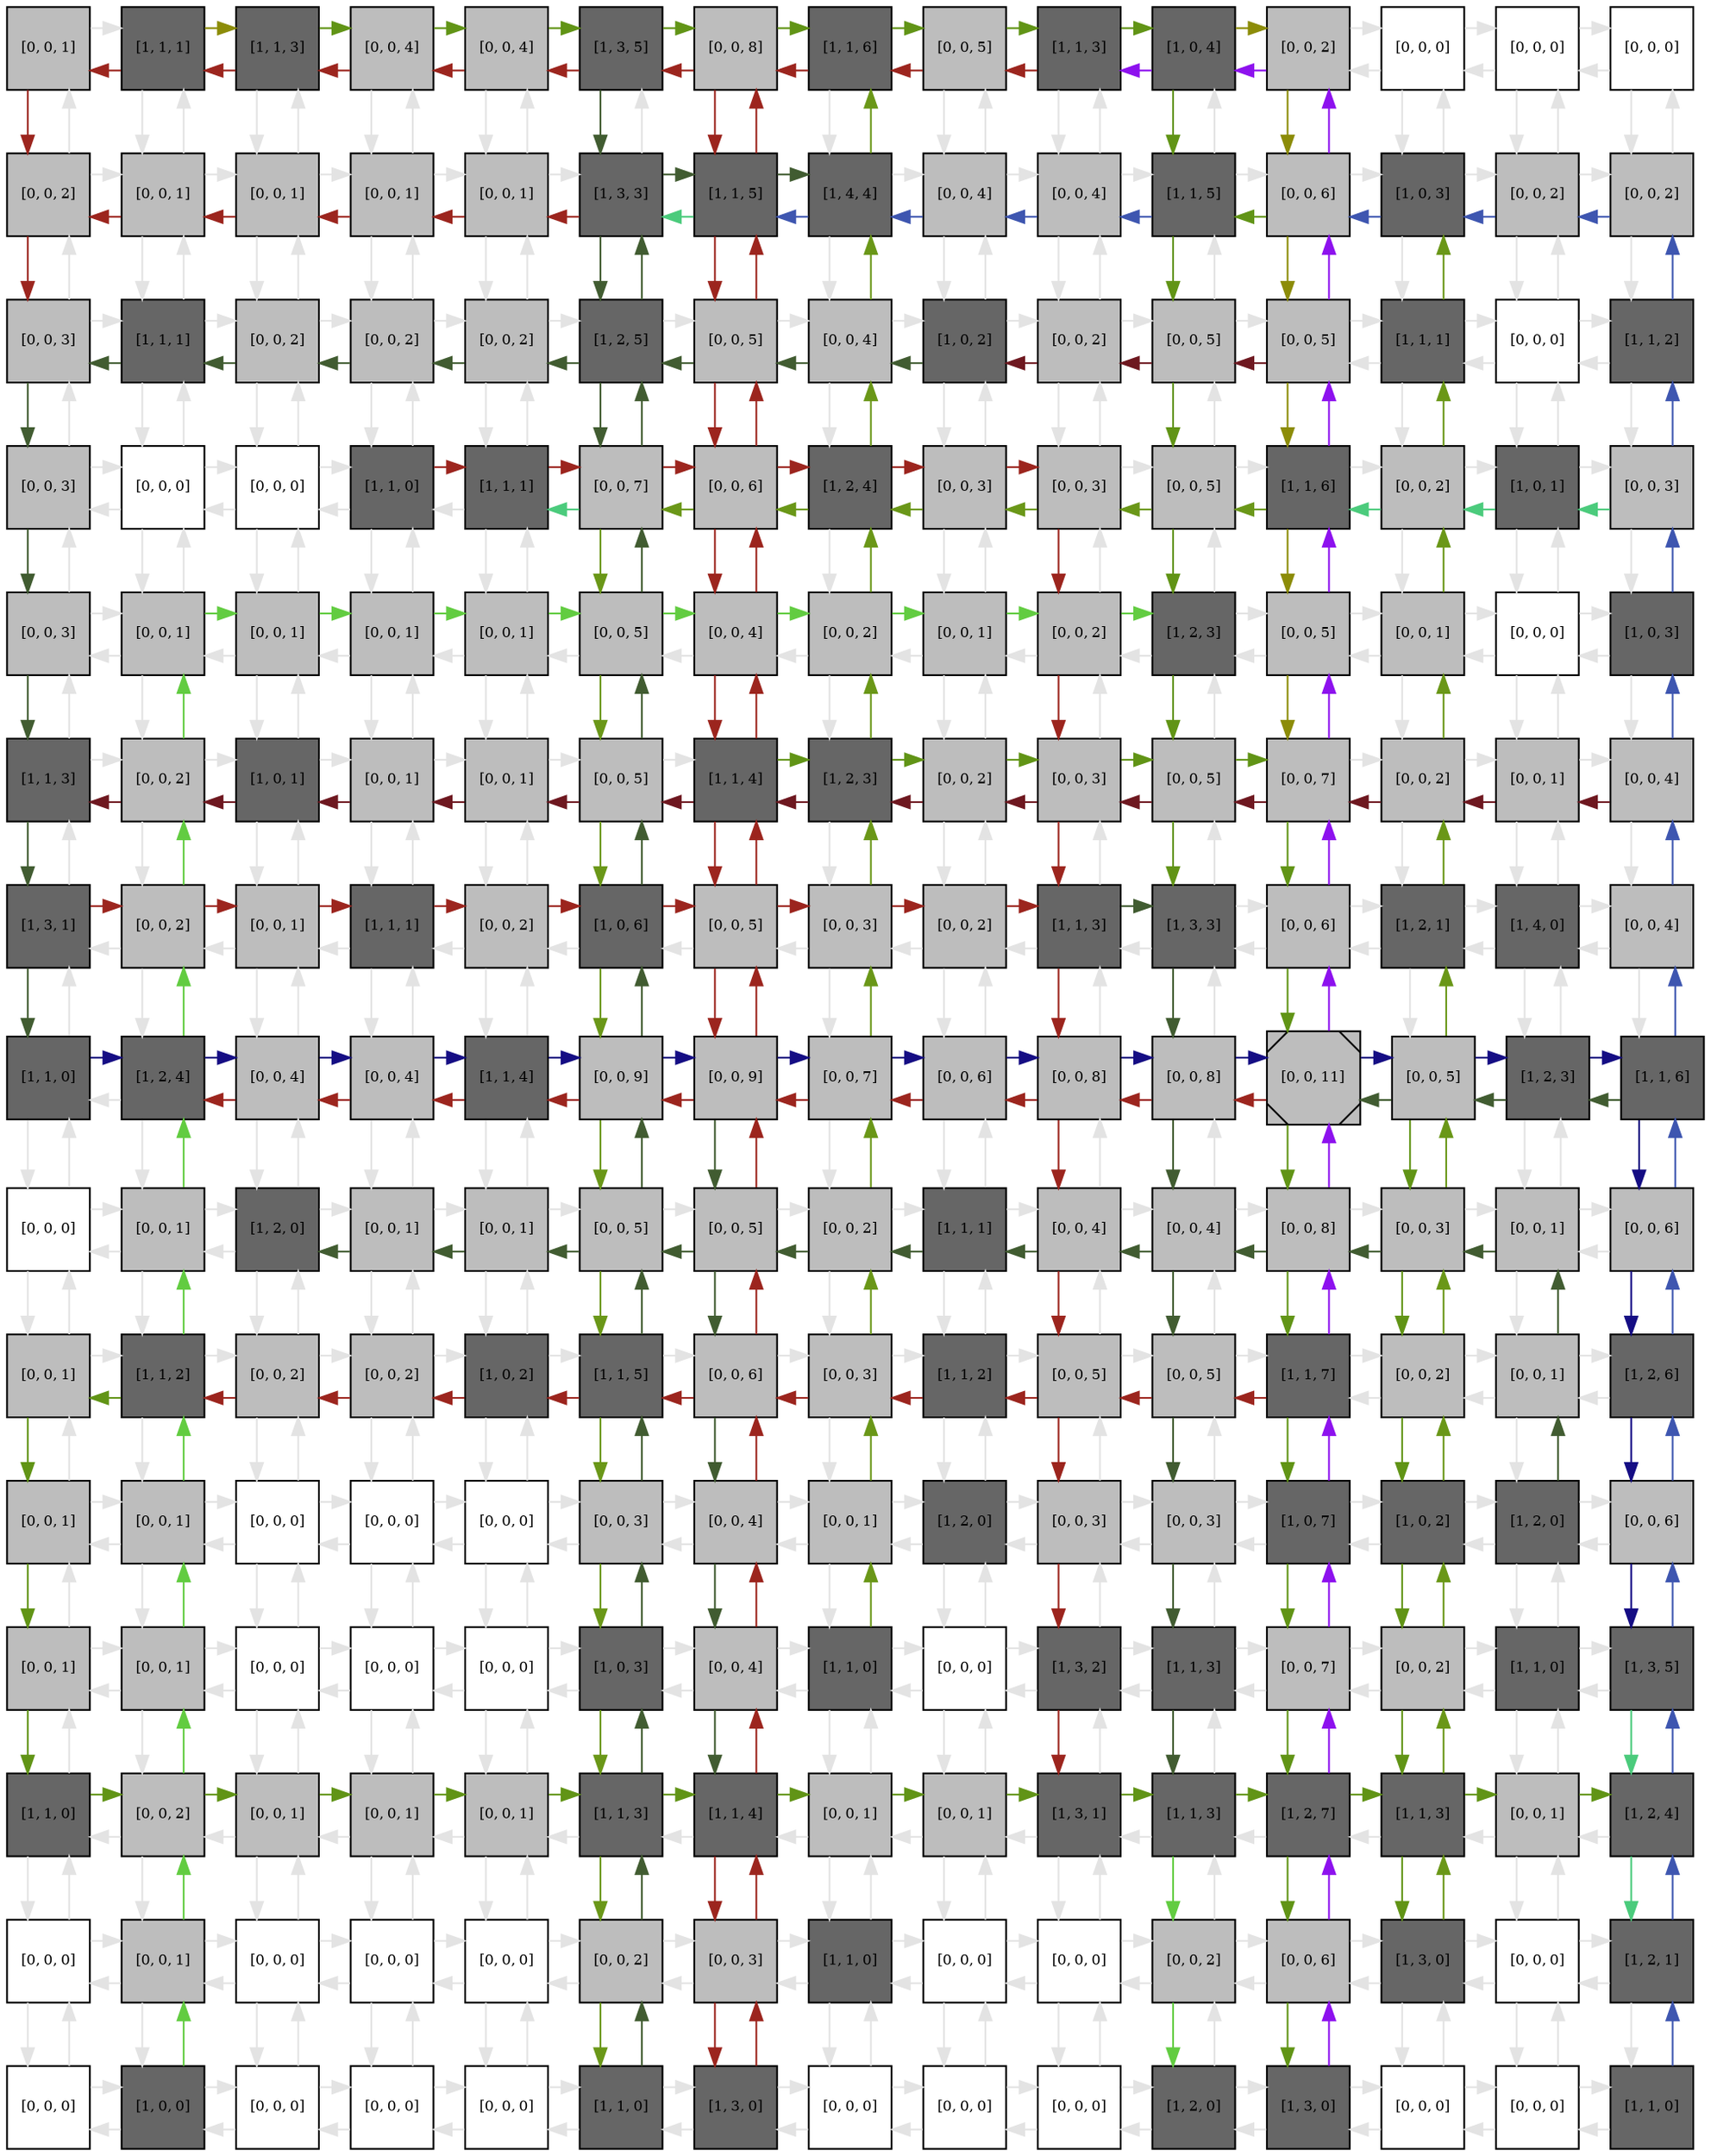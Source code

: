 digraph layout  {
rankdir=TB;
splines=ortho;
node [fixedsize=false, style=filled, width="0.6"];
edge [constraint=false];
0 [fillcolor="#bdbdbd", fontsize=8, label="[0, 0, 1]", shape=square, tooltip="name: None,\nin_degree: 2,\nout_degree: 2"];
1 [fillcolor="#666666", fontsize=8, label="[1, 1, 1]", shape=square, tooltip="name:  Ras ,\nin_degree: 3,\nout_degree: 3"];
2 [fillcolor="#666666", fontsize=8, label="[1, 1, 3]", shape=square, tooltip="name:  Integrins ,\nin_degree: 3,\nout_degree: 3"];
3 [fillcolor="#bdbdbd", fontsize=8, label="[0, 0, 4]", shape=square, tooltip="name: None,\nin_degree: 3,\nout_degree: 3"];
4 [fillcolor="#bdbdbd", fontsize=8, label="[0, 0, 4]", shape=square, tooltip="name: None,\nin_degree: 3,\nout_degree: 3"];
5 [fillcolor="#666666", fontsize=8, label="[1, 3, 5]", shape=square, tooltip="name:  Raf ,\nin_degree: 3,\nout_degree: 3"];
6 [fillcolor="#bdbdbd", fontsize=8, label="[0, 0, 8]", shape=square, tooltip="name: None,\nin_degree: 3,\nout_degree: 3"];
7 [fillcolor="#666666", fontsize=8, label="[1, 1, 6]", shape=square, tooltip="name:  Ca ,\nin_degree: 3,\nout_degree: 3"];
8 [fillcolor="#bdbdbd", fontsize=8, label="[0, 0, 5]", shape=square, tooltip="name: None,\nin_degree: 3,\nout_degree: 3"];
9 [fillcolor="#666666", fontsize=8, label="[1, 1, 3]", shape=square, tooltip="name:  MLK3 ,\nin_degree: 3,\nout_degree: 3"];
10 [fillcolor="#666666", fontsize=8, label="[1, 0, 4]", shape=square, tooltip="name: HGF,\nin_degree: 3,\nout_degree: 3"];
11 [fillcolor="#bdbdbd", fontsize=8, label="[0, 0, 2]", shape=square, tooltip="name: None,\nin_degree: 3,\nout_degree: 3"];
12 [fillcolor="#FFFFFF", fontsize=8, label="[0, 0, 0]", shape=square, tooltip="name: None,\nin_degree: 3,\nout_degree: 3"];
13 [fillcolor="#FFFFFF", fontsize=8, label="[0, 0, 0]", shape=square, tooltip="name: None,\nin_degree: 3,\nout_degree: 3"];
14 [fillcolor="#FFFFFF", fontsize=8, label="[0, 0, 0]", shape=square, tooltip="name: None,\nin_degree: 2,\nout_degree: 2"];
15 [fillcolor="#bdbdbd", fontsize=8, label="[0, 0, 2]", shape=square, tooltip="name: None,\nin_degree: 3,\nout_degree: 3"];
16 [fillcolor="#bdbdbd", fontsize=8, label="[0, 0, 1]", shape=square, tooltip="name: None,\nin_degree: 4,\nout_degree: 4"];
17 [fillcolor="#bdbdbd", fontsize=8, label="[0, 0, 1]", shape=square, tooltip="name: None,\nin_degree: 4,\nout_degree: 4"];
18 [fillcolor="#bdbdbd", fontsize=8, label="[0, 0, 1]", shape=square, tooltip="name: None,\nin_degree: 4,\nout_degree: 4"];
19 [fillcolor="#bdbdbd", fontsize=8, label="[0, 0, 1]", shape=square, tooltip="name: None,\nin_degree: 4,\nout_degree: 4"];
20 [fillcolor="#666666", fontsize=8, label="[1, 3, 3]", shape=square, tooltip="name:  CDK2 ,\nin_degree: 4,\nout_degree: 4"];
21 [fillcolor="#666666", fontsize=8, label="[1, 1, 5]", shape=square, tooltip="name:  CREB ,\nin_degree: 4,\nout_degree: 4"];
22 [fillcolor="#666666", fontsize=8, label="[1, 4, 4]", shape=square, tooltip="name:  CellMigration ,\nin_degree: 4,\nout_degree: 4"];
23 [fillcolor="#bdbdbd", fontsize=8, label="[0, 0, 4]", shape=square, tooltip="name: None,\nin_degree: 4,\nout_degree: 4"];
24 [fillcolor="#bdbdbd", fontsize=8, label="[0, 0, 4]", shape=square, tooltip="name: None,\nin_degree: 4,\nout_degree: 4"];
25 [fillcolor="#666666", fontsize=8, label="[1, 1, 5]", shape=square, tooltip="name:  Mekk1 ,\nin_degree: 4,\nout_degree: 4"];
26 [fillcolor="#bdbdbd", fontsize=8, label="[0, 0, 6]", shape=square, tooltip="name: None,\nin_degree: 4,\nout_degree: 4"];
27 [fillcolor="#666666", fontsize=8, label="[1, 0, 3]", shape=square, tooltip="name:  PTEN ,\nin_degree: 4,\nout_degree: 4"];
28 [fillcolor="#bdbdbd", fontsize=8, label="[0, 0, 2]", shape=square, tooltip="name: None,\nin_degree: 4,\nout_degree: 4"];
29 [fillcolor="#bdbdbd", fontsize=8, label="[0, 0, 2]", shape=square, tooltip="name: None,\nin_degree: 3,\nout_degree: 3"];
30 [fillcolor="#bdbdbd", fontsize=8, label="[0, 0, 3]", shape=square, tooltip="name: None,\nin_degree: 3,\nout_degree: 3"];
31 [fillcolor="#666666", fontsize=8, label="[1, 1, 1]", shape=square, tooltip="name:  PAK3 ,\nin_degree: 4,\nout_degree: 4"];
32 [fillcolor="#bdbdbd", fontsize=8, label="[0, 0, 2]", shape=square, tooltip="name: None,\nin_degree: 4,\nout_degree: 4"];
33 [fillcolor="#bdbdbd", fontsize=8, label="[0, 0, 2]", shape=square, tooltip="name: None,\nin_degree: 4,\nout_degree: 4"];
34 [fillcolor="#bdbdbd", fontsize=8, label="[0, 0, 2]", shape=square, tooltip="name: None,\nin_degree: 4,\nout_degree: 4"];
35 [fillcolor="#666666", fontsize=8, label="[1, 2, 5]", shape=square, tooltip="name:  HBEGF ,\nin_degree: 4,\nout_degree: 4"];
36 [fillcolor="#bdbdbd", fontsize=8, label="[0, 0, 5]", shape=square, tooltip="name: None,\nin_degree: 4,\nout_degree: 4"];
37 [fillcolor="#bdbdbd", fontsize=8, label="[0, 0, 4]", shape=square, tooltip="name: None,\nin_degree: 4,\nout_degree: 4"];
38 [fillcolor="#666666", fontsize=8, label="[1, 0, 2]", shape=square, tooltip="name:  HGF ,\nin_degree: 4,\nout_degree: 4"];
39 [fillcolor="#bdbdbd", fontsize=8, label="[0, 0, 2]", shape=square, tooltip="name: None,\nin_degree: 4,\nout_degree: 4"];
40 [fillcolor="#bdbdbd", fontsize=8, label="[0, 0, 5]", shape=square, tooltip="name: None,\nin_degree: 4,\nout_degree: 4"];
41 [fillcolor="#bdbdbd", fontsize=8, label="[0, 0, 5]", shape=square, tooltip="name: None,\nin_degree: 4,\nout_degree: 4"];
42 [fillcolor="#666666", fontsize=8, label="[1, 1, 1]", shape=square, tooltip="name:  ECM ,\nin_degree: 4,\nout_degree: 4"];
43 [fillcolor="#FFFFFF", fontsize=8, label="[0, 0, 0]", shape=square, tooltip="name: None,\nin_degree: 4,\nout_degree: 4"];
44 [fillcolor="#666666", fontsize=8, label="[1, 1, 2]", shape=square, tooltip="name:  MMP1_10 ,\nin_degree: 3,\nout_degree: 3"];
45 [fillcolor="#bdbdbd", fontsize=8, label="[0, 0, 3]", shape=square, tooltip="name: None,\nin_degree: 3,\nout_degree: 3"];
46 [fillcolor="#FFFFFF", fontsize=8, label="[0, 0, 0]", shape=square, tooltip="name: None,\nin_degree: 4,\nout_degree: 4"];
47 [fillcolor="#FFFFFF", fontsize=8, label="[0, 0, 0]", shape=square, tooltip="name: None,\nin_degree: 4,\nout_degree: 4"];
48 [fillcolor="#666666", fontsize=8, label="[1, 1, 0]", shape=square, tooltip="name:  Mekk7 ,\nin_degree: 4,\nout_degree: 4"];
49 [fillcolor="#666666", fontsize=8, label="[1, 1, 1]", shape=square, tooltip="name:  DAG ,\nin_degree: 4,\nout_degree: 4"];
50 [fillcolor="#bdbdbd", fontsize=8, label="[0, 0, 7]", shape=square, tooltip="name: None,\nin_degree: 4,\nout_degree: 4"];
51 [fillcolor="#bdbdbd", fontsize=8, label="[0, 0, 6]", shape=square, tooltip="name: None,\nin_degree: 4,\nout_degree: 4"];
52 [fillcolor="#666666", fontsize=8, label="[1, 2, 4]", shape=square, tooltip="name:  Proliferation ,\nin_degree: 4,\nout_degree: 4"];
53 [fillcolor="#bdbdbd", fontsize=8, label="[0, 0, 3]", shape=square, tooltip="name: None,\nin_degree: 4,\nout_degree: 4"];
54 [fillcolor="#bdbdbd", fontsize=8, label="[0, 0, 3]", shape=square, tooltip="name: None,\nin_degree: 4,\nout_degree: 4"];
55 [fillcolor="#bdbdbd", fontsize=8, label="[0, 0, 5]", shape=square, tooltip="name: None,\nin_degree: 4,\nout_degree: 4"];
56 [fillcolor="#666666", fontsize=8, label="[1, 1, 6]", shape=square, tooltip="name:  STAT3 ,\nin_degree: 4,\nout_degree: 4"];
57 [fillcolor="#bdbdbd", fontsize=8, label="[0, 0, 2]", shape=square, tooltip="name: None,\nin_degree: 4,\nout_degree: 4"];
58 [fillcolor="#666666", fontsize=8, label="[1, 0, 1]", shape=square, tooltip="name:  DUSP1 ,\nin_degree: 4,\nout_degree: 4"];
59 [fillcolor="#bdbdbd", fontsize=8, label="[0, 0, 3]", shape=square, tooltip="name: None,\nin_degree: 3,\nout_degree: 3"];
60 [fillcolor="#bdbdbd", fontsize=8, label="[0, 0, 3]", shape=square, tooltip="name: None,\nin_degree: 3,\nout_degree: 3"];
61 [fillcolor="#bdbdbd", fontsize=8, label="[0, 0, 1]", shape=square, tooltip="name: None,\nin_degree: 4,\nout_degree: 4"];
62 [fillcolor="#bdbdbd", fontsize=8, label="[0, 0, 1]", shape=square, tooltip="name: None,\nin_degree: 4,\nout_degree: 4"];
63 [fillcolor="#bdbdbd", fontsize=8, label="[0, 0, 1]", shape=square, tooltip="name: None,\nin_degree: 4,\nout_degree: 4"];
64 [fillcolor="#bdbdbd", fontsize=8, label="[0, 0, 1]", shape=square, tooltip="name: None,\nin_degree: 4,\nout_degree: 4"];
65 [fillcolor="#bdbdbd", fontsize=8, label="[0, 0, 5]", shape=square, tooltip="name: None,\nin_degree: 4,\nout_degree: 4"];
66 [fillcolor="#bdbdbd", fontsize=8, label="[0, 0, 4]", shape=square, tooltip="name: None,\nin_degree: 4,\nout_degree: 4"];
67 [fillcolor="#bdbdbd", fontsize=8, label="[0, 0, 2]", shape=square, tooltip="name: None,\nin_degree: 4,\nout_degree: 4"];
68 [fillcolor="#bdbdbd", fontsize=8, label="[0, 0, 1]", shape=square, tooltip="name: None,\nin_degree: 4,\nout_degree: 4"];
69 [fillcolor="#bdbdbd", fontsize=8, label="[0, 0, 2]", shape=square, tooltip="name: None,\nin_degree: 4,\nout_degree: 4"];
70 [fillcolor="#666666", fontsize=8, label="[1, 2, 3]", shape=square, tooltip="name:  Plasmin ,\nin_degree: 4,\nout_degree: 4"];
71 [fillcolor="#bdbdbd", fontsize=8, label="[0, 0, 5]", shape=square, tooltip="name: None,\nin_degree: 4,\nout_degree: 4"];
72 [fillcolor="#bdbdbd", fontsize=8, label="[0, 0, 1]", shape=square, tooltip="name: None,\nin_degree: 4,\nout_degree: 4"];
73 [fillcolor="#FFFFFF", fontsize=8, label="[0, 0, 0]", shape=square, tooltip="name: None,\nin_degree: 4,\nout_degree: 4"];
74 [fillcolor="#666666", fontsize=8, label="[1, 0, 3]", shape=square, tooltip="name:  EGF ,\nin_degree: 3,\nout_degree: 3"];
75 [fillcolor="#666666", fontsize=8, label="[1, 1, 3]", shape=square, tooltip="name:  IP3 ,\nin_degree: 3,\nout_degree: 3"];
76 [fillcolor="#bdbdbd", fontsize=8, label="[0, 0, 2]", shape=square, tooltip="name: None,\nin_degree: 4,\nout_degree: 4"];
77 [fillcolor="#666666", fontsize=8, label="[1, 0, 1]", shape=square, tooltip="name: PTEN,\nin_degree: 4,\nout_degree: 4"];
78 [fillcolor="#bdbdbd", fontsize=8, label="[0, 0, 1]", shape=square, tooltip="name: None,\nin_degree: 4,\nout_degree: 4"];
79 [fillcolor="#bdbdbd", fontsize=8, label="[0, 0, 1]", shape=square, tooltip="name: None,\nin_degree: 4,\nout_degree: 4"];
80 [fillcolor="#bdbdbd", fontsize=8, label="[0, 0, 5]", shape=square, tooltip="name: None,\nin_degree: 4,\nout_degree: 4"];
81 [fillcolor="#666666", fontsize=8, label="[1, 1, 4]", shape=square, tooltip="name:  DOCK180 ,\nin_degree: 4,\nout_degree: 4"];
82 [fillcolor="#666666", fontsize=8, label="[1, 2, 3]", shape=square, tooltip="name:  CTGF ,\nin_degree: 4,\nout_degree: 4"];
83 [fillcolor="#bdbdbd", fontsize=8, label="[0, 0, 2]", shape=square, tooltip="name: None,\nin_degree: 4,\nout_degree: 4"];
84 [fillcolor="#bdbdbd", fontsize=8, label="[0, 0, 3]", shape=square, tooltip="name: None,\nin_degree: 4,\nout_degree: 4"];
85 [fillcolor="#bdbdbd", fontsize=8, label="[0, 0, 5]", shape=square, tooltip="name: None,\nin_degree: 4,\nout_degree: 4"];
86 [fillcolor="#bdbdbd", fontsize=8, label="[0, 0, 7]", shape=square, tooltip="name: None,\nin_degree: 4,\nout_degree: 4"];
87 [fillcolor="#bdbdbd", fontsize=8, label="[0, 0, 2]", shape=square, tooltip="name: None,\nin_degree: 4,\nout_degree: 4"];
88 [fillcolor="#bdbdbd", fontsize=8, label="[0, 0, 1]", shape=square, tooltip="name: None,\nin_degree: 4,\nout_degree: 4"];
89 [fillcolor="#bdbdbd", fontsize=8, label="[0, 0, 4]", shape=square, tooltip="name: None,\nin_degree: 3,\nout_degree: 3"];
90 [fillcolor="#666666", fontsize=8, label="[1, 3, 1]", shape=square, tooltip="name:  Mkk4 ,\nin_degree: 3,\nout_degree: 3"];
91 [fillcolor="#bdbdbd", fontsize=8, label="[0, 0, 2]", shape=square, tooltip="name: None,\nin_degree: 4,\nout_degree: 4"];
92 [fillcolor="#bdbdbd", fontsize=8, label="[0, 0, 1]", shape=square, tooltip="name: None,\nin_degree: 4,\nout_degree: 4"];
93 [fillcolor="#666666", fontsize=8, label="[1, 1, 1]", shape=square, tooltip="name:  uPAR ,\nin_degree: 4,\nout_degree: 4"];
94 [fillcolor="#bdbdbd", fontsize=8, label="[0, 0, 2]", shape=square, tooltip="name: None,\nin_degree: 4,\nout_degree: 4"];
95 [fillcolor="#666666", fontsize=8, label="[1, 0, 6]", shape=square, tooltip="name: EGF,\nin_degree: 4,\nout_degree: 4"];
96 [fillcolor="#bdbdbd", fontsize=8, label="[0, 0, 5]", shape=square, tooltip="name: None,\nin_degree: 4,\nout_degree: 4"];
97 [fillcolor="#bdbdbd", fontsize=8, label="[0, 0, 3]", shape=square, tooltip="name: None,\nin_degree: 4,\nout_degree: 4"];
98 [fillcolor="#bdbdbd", fontsize=8, label="[0, 0, 2]", shape=square, tooltip="name: None,\nin_degree: 4,\nout_degree: 4"];
99 [fillcolor="#666666", fontsize=8, label="[1, 1, 3]", shape=square, tooltip="name:  EGR1 ,\nin_degree: 4,\nout_degree: 4"];
100 [fillcolor="#666666", fontsize=8, label="[1, 3, 3]", shape=square, tooltip="name:  Fak ,\nin_degree: 4,\nout_degree: 4"];
101 [fillcolor="#bdbdbd", fontsize=8, label="[0, 0, 6]", shape=square, tooltip="name: None,\nin_degree: 4,\nout_degree: 4"];
102 [fillcolor="#666666", fontsize=8, label="[1, 2, 1]", shape=square, tooltip="name:  IL8 ,\nin_degree: 4,\nout_degree: 4"];
103 [fillcolor="#666666", fontsize=8, label="[1, 4, 0]", shape=square, tooltip="name:  p38 ,\nin_degree: 4,\nout_degree: 4"];
104 [fillcolor="#bdbdbd", fontsize=8, label="[0, 0, 4]", shape=square, tooltip="name: None,\nin_degree: 3,\nout_degree: 3"];
105 [fillcolor="#666666", fontsize=8, label="[1, 1, 0]", shape=square, tooltip="name:  MET ,\nin_degree: 3,\nout_degree: 3"];
106 [fillcolor="#666666", fontsize=8, label="[1, 2, 4]", shape=square, tooltip="name:  CyclinD ,\nin_degree: 4,\nout_degree: 4"];
107 [fillcolor="#bdbdbd", fontsize=8, label="[0, 0, 4]", shape=square, tooltip="name: None,\nin_degree: 4,\nout_degree: 4"];
108 [fillcolor="#bdbdbd", fontsize=8, label="[0, 0, 4]", shape=square, tooltip="name: None,\nin_degree: 4,\nout_degree: 4"];
109 [fillcolor="#666666", fontsize=8, label="[1, 1, 4]", shape=square, tooltip="name:  cFOS ,\nin_degree: 4,\nout_degree: 4"];
110 [fillcolor="#bdbdbd", fontsize=8, label="[0, 0, 9]", shape=square, tooltip="name: None,\nin_degree: 4,\nout_degree: 4"];
111 [fillcolor="#bdbdbd", fontsize=8, label="[0, 0, 9]", shape=square, tooltip="name: None,\nin_degree: 4,\nout_degree: 4"];
112 [fillcolor="#bdbdbd", fontsize=8, label="[0, 0, 7]", shape=square, tooltip="name: None,\nin_degree: 4,\nout_degree: 4"];
113 [fillcolor="#bdbdbd", fontsize=8, label="[0, 0, 6]", shape=square, tooltip="name: None,\nin_degree: 4,\nout_degree: 4"];
114 [fillcolor="#bdbdbd", fontsize=8, label="[0, 0, 8]", shape=square, tooltip="name: None,\nin_degree: 4,\nout_degree: 4"];
115 [fillcolor="#bdbdbd", fontsize=8, label="[0, 0, 8]", shape=square, tooltip="name: None,\nin_degree: 4,\nout_degree: 4"];
116 [fillcolor="#bdbdbd", fontsize=8, label="[0, 0, 11]", shape=Msquare, tooltip="name: None,\nin_degree: 4,\nout_degree: 4"];
117 [fillcolor="#bdbdbd", fontsize=8, label="[0, 0, 5]", shape=square, tooltip="name: None,\nin_degree: 4,\nout_degree: 4"];
118 [fillcolor="#666666", fontsize=8, label="[1, 2, 3]", shape=square, tooltip="name:  ATF2 ,\nin_degree: 4,\nout_degree: 4"];
119 [fillcolor="#666666", fontsize=8, label="[1, 1, 6]", shape=square, tooltip="name:  CRKL ,\nin_degree: 3,\nout_degree: 3"];
120 [fillcolor="#FFFFFF", fontsize=8, label="[0, 0, 0]", shape=square, tooltip="name: None,\nin_degree: 3,\nout_degree: 3"];
121 [fillcolor="#bdbdbd", fontsize=8, label="[0, 0, 1]", shape=square, tooltip="name: None,\nin_degree: 4,\nout_degree: 4"];
122 [fillcolor="#666666", fontsize=8, label="[1, 2, 0]", shape=square, tooltip="name:  AP1 ,\nin_degree: 4,\nout_degree: 4"];
123 [fillcolor="#bdbdbd", fontsize=8, label="[0, 0, 1]", shape=square, tooltip="name: None,\nin_degree: 4,\nout_degree: 4"];
124 [fillcolor="#bdbdbd", fontsize=8, label="[0, 0, 1]", shape=square, tooltip="name: None,\nin_degree: 4,\nout_degree: 4"];
125 [fillcolor="#bdbdbd", fontsize=8, label="[0, 0, 5]", shape=square, tooltip="name: None,\nin_degree: 4,\nout_degree: 4"];
126 [fillcolor="#bdbdbd", fontsize=8, label="[0, 0, 5]", shape=square, tooltip="name: None,\nin_degree: 4,\nout_degree: 4"];
127 [fillcolor="#bdbdbd", fontsize=8, label="[0, 0, 2]", shape=square, tooltip="name: None,\nin_degree: 4,\nout_degree: 4"];
128 [fillcolor="#666666", fontsize=8, label="[1, 1, 1]", shape=square, tooltip="name:  Mkk6 ,\nin_degree: 4,\nout_degree: 4"];
129 [fillcolor="#bdbdbd", fontsize=8, label="[0, 0, 4]", shape=square, tooltip="name: None,\nin_degree: 4,\nout_degree: 4"];
130 [fillcolor="#bdbdbd", fontsize=8, label="[0, 0, 4]", shape=square, tooltip="name: None,\nin_degree: 4,\nout_degree: 4"];
131 [fillcolor="#bdbdbd", fontsize=8, label="[0, 0, 8]", shape=square, tooltip="name: None,\nin_degree: 4,\nout_degree: 4"];
132 [fillcolor="#bdbdbd", fontsize=8, label="[0, 0, 3]", shape=square, tooltip="name: None,\nin_degree: 4,\nout_degree: 4"];
133 [fillcolor="#bdbdbd", fontsize=8, label="[0, 0, 1]", shape=square, tooltip="name: None,\nin_degree: 4,\nout_degree: 4"];
134 [fillcolor="#bdbdbd", fontsize=8, label="[0, 0, 6]", shape=square, tooltip="name: None,\nin_degree: 3,\nout_degree: 3"];
135 [fillcolor="#bdbdbd", fontsize=8, label="[0, 0, 1]", shape=square, tooltip="name: None,\nin_degree: 3,\nout_degree: 3"];
136 [fillcolor="#666666", fontsize=8, label="[1, 1, 2]", shape=square, tooltip="name:  Mekk4 ,\nin_degree: 4,\nout_degree: 4"];
137 [fillcolor="#bdbdbd", fontsize=8, label="[0, 0, 2]", shape=square, tooltip="name: None,\nin_degree: 4,\nout_degree: 4"];
138 [fillcolor="#bdbdbd", fontsize=8, label="[0, 0, 2]", shape=square, tooltip="name: None,\nin_degree: 4,\nout_degree: 4"];
139 [fillcolor="#666666", fontsize=8, label="[1, 0, 2]", shape=square, tooltip="name: AKAP12,\nin_degree: 4,\nout_degree: 4"];
140 [fillcolor="#666666", fontsize=8, label="[1, 1, 5]", shape=square, tooltip="name:  Mkk3 ,\nin_degree: 4,\nout_degree: 4"];
141 [fillcolor="#bdbdbd", fontsize=8, label="[0, 0, 6]", shape=square, tooltip="name: None,\nin_degree: 4,\nout_degree: 4"];
142 [fillcolor="#bdbdbd", fontsize=8, label="[0, 0, 3]", shape=square, tooltip="name: None,\nin_degree: 4,\nout_degree: 4"];
143 [fillcolor="#666666", fontsize=8, label="[1, 1, 2]", shape=square, tooltip="name:  PAK2 ,\nin_degree: 4,\nout_degree: 4"];
144 [fillcolor="#bdbdbd", fontsize=8, label="[0, 0, 5]", shape=square, tooltip="name: None,\nin_degree: 4,\nout_degree: 4"];
145 [fillcolor="#bdbdbd", fontsize=8, label="[0, 0, 5]", shape=square, tooltip="name: None,\nin_degree: 4,\nout_degree: 4"];
146 [fillcolor="#666666", fontsize=8, label="[1, 1, 7]", shape=square, tooltip="name:  Erk ,\nin_degree: 4,\nout_degree: 4"];
147 [fillcolor="#bdbdbd", fontsize=8, label="[0, 0, 2]", shape=square, tooltip="name: None,\nin_degree: 4,\nout_degree: 4"];
148 [fillcolor="#bdbdbd", fontsize=8, label="[0, 0, 1]", shape=square, tooltip="name: None,\nin_degree: 4,\nout_degree: 4"];
149 [fillcolor="#666666", fontsize=8, label="[1, 2, 6]", shape=square, tooltip="name:  Akt ,\nin_degree: 3,\nout_degree: 3"];
150 [fillcolor="#bdbdbd", fontsize=8, label="[0, 0, 1]", shape=square, tooltip="name: None,\nin_degree: 3,\nout_degree: 3"];
151 [fillcolor="#bdbdbd", fontsize=8, label="[0, 0, 1]", shape=square, tooltip="name: None,\nin_degree: 4,\nout_degree: 4"];
152 [fillcolor="#FFFFFF", fontsize=8, label="[0, 0, 0]", shape=square, tooltip="name: None,\nin_degree: 4,\nout_degree: 4"];
153 [fillcolor="#FFFFFF", fontsize=8, label="[0, 0, 0]", shape=square, tooltip="name: None,\nin_degree: 4,\nout_degree: 4"];
154 [fillcolor="#FFFFFF", fontsize=8, label="[0, 0, 0]", shape=square, tooltip="name: None,\nin_degree: 4,\nout_degree: 4"];
155 [fillcolor="#bdbdbd", fontsize=8, label="[0, 0, 3]", shape=square, tooltip="name: None,\nin_degree: 4,\nout_degree: 4"];
156 [fillcolor="#bdbdbd", fontsize=8, label="[0, 0, 4]", shape=square, tooltip="name: None,\nin_degree: 4,\nout_degree: 4"];
157 [fillcolor="#bdbdbd", fontsize=8, label="[0, 0, 1]", shape=square, tooltip="name: None,\nin_degree: 4,\nout_degree: 4"];
158 [fillcolor="#666666", fontsize=8, label="[1, 2, 0]", shape=square, tooltip="name:  EGFR ,\nin_degree: 4,\nout_degree: 4"];
159 [fillcolor="#bdbdbd", fontsize=8, label="[0, 0, 3]", shape=square, tooltip="name: None,\nin_degree: 4,\nout_degree: 4"];
160 [fillcolor="#bdbdbd", fontsize=8, label="[0, 0, 3]", shape=square, tooltip="name: None,\nin_degree: 4,\nout_degree: 4"];
161 [fillcolor="#666666", fontsize=8, label="[1, 0, 7]", shape=square, tooltip="name:  AKAP12 ,\nin_degree: 4,\nout_degree: 4"];
162 [fillcolor="#666666", fontsize=8, label="[1, 0, 2]", shape=square, tooltip="name: PAI-1,\nin_degree: 4,\nout_degree: 4"];
163 [fillcolor="#666666", fontsize=8, label="[1, 2, 0]", shape=square, tooltip="name:  cJUN ,\nin_degree: 4,\nout_degree: 4"];
164 [fillcolor="#bdbdbd", fontsize=8, label="[0, 0, 6]", shape=square, tooltip="name: None,\nin_degree: 3,\nout_degree: 3"];
165 [fillcolor="#bdbdbd", fontsize=8, label="[0, 0, 1]", shape=square, tooltip="name: None,\nin_degree: 3,\nout_degree: 3"];
166 [fillcolor="#bdbdbd", fontsize=8, label="[0, 0, 1]", shape=square, tooltip="name: None,\nin_degree: 4,\nout_degree: 4"];
167 [fillcolor="#FFFFFF", fontsize=8, label="[0, 0, 0]", shape=square, tooltip="name: None,\nin_degree: 4,\nout_degree: 4"];
168 [fillcolor="#FFFFFF", fontsize=8, label="[0, 0, 0]", shape=square, tooltip="name: None,\nin_degree: 4,\nout_degree: 4"];
169 [fillcolor="#FFFFFF", fontsize=8, label="[0, 0, 0]", shape=square, tooltip="name: None,\nin_degree: 4,\nout_degree: 4"];
170 [fillcolor="#666666", fontsize=8, label="[1, 0, 3]", shape=square, tooltip="name: DUSP1,\nin_degree: 4,\nout_degree: 4"];
171 [fillcolor="#bdbdbd", fontsize=8, label="[0, 0, 4]", shape=square, tooltip="name: None,\nin_degree: 4,\nout_degree: 4"];
172 [fillcolor="#666666", fontsize=8, label="[1, 1, 0]", shape=square, tooltip="name:  SOS ,\nin_degree: 4,\nout_degree: 4"];
173 [fillcolor="#FFFFFF", fontsize=8, label="[0, 0, 0]", shape=square, tooltip="name: None,\nin_degree: 4,\nout_degree: 4"];
174 [fillcolor="#666666", fontsize=8, label="[1, 3, 2]", shape=square, tooltip="name:  PI3K ,\nin_degree: 4,\nout_degree: 4"];
175 [fillcolor="#666666", fontsize=8, label="[1, 1, 3]", shape=square, tooltip="name:  Grb2 ,\nin_degree: 4,\nout_degree: 4"];
176 [fillcolor="#bdbdbd", fontsize=8, label="[0, 0, 7]", shape=square, tooltip="name: None,\nin_degree: 4,\nout_degree: 4"];
177 [fillcolor="#bdbdbd", fontsize=8, label="[0, 0, 2]", shape=square, tooltip="name: None,\nin_degree: 4,\nout_degree: 4"];
178 [fillcolor="#666666", fontsize=8, label="[1, 1, 0]", shape=square, tooltip="name:  cMYC ,\nin_degree: 4,\nout_degree: 4"];
179 [fillcolor="#666666", fontsize=8, label="[1, 3, 5]", shape=square, tooltip="name:  Shc ,\nin_degree: 3,\nout_degree: 3"];
180 [fillcolor="#666666", fontsize=8, label="[1, 1, 0]", shape=square, tooltip="name:  ETS ,\nin_degree: 3,\nout_degree: 3"];
181 [fillcolor="#bdbdbd", fontsize=8, label="[0, 0, 2]", shape=square, tooltip="name: None,\nin_degree: 4,\nout_degree: 4"];
182 [fillcolor="#bdbdbd", fontsize=8, label="[0, 0, 1]", shape=square, tooltip="name: None,\nin_degree: 4,\nout_degree: 4"];
183 [fillcolor="#bdbdbd", fontsize=8, label="[0, 0, 1]", shape=square, tooltip="name: None,\nin_degree: 4,\nout_degree: 4"];
184 [fillcolor="#bdbdbd", fontsize=8, label="[0, 0, 1]", shape=square, tooltip="name: None,\nin_degree: 4,\nout_degree: 4"];
185 [fillcolor="#666666", fontsize=8, label="[1, 1, 3]", shape=square, tooltip="name:  CCL20 ,\nin_degree: 4,\nout_degree: 4"];
186 [fillcolor="#666666", fontsize=8, label="[1, 1, 4]", shape=square, tooltip="name:  C3G ,\nin_degree: 4,\nout_degree: 4"];
187 [fillcolor="#bdbdbd", fontsize=8, label="[0, 0, 1]", shape=square, tooltip="name: None,\nin_degree: 4,\nout_degree: 4"];
188 [fillcolor="#bdbdbd", fontsize=8, label="[0, 0, 1]", shape=square, tooltip="name: None,\nin_degree: 4,\nout_degree: 4"];
189 [fillcolor="#666666", fontsize=8, label="[1, 3, 1]", shape=square, tooltip="name:  JNK ,\nin_degree: 4,\nout_degree: 4"];
190 [fillcolor="#666666", fontsize=8, label="[1, 1, 3]", shape=square, tooltip="name:  uPA ,\nin_degree: 4,\nout_degree: 4"];
191 [fillcolor="#666666", fontsize=8, label="[1, 2, 7]", shape=square, tooltip="name:  Elk1 ,\nin_degree: 4,\nout_degree: 4"];
192 [fillcolor="#666666", fontsize=8, label="[1, 1, 3]", shape=square, tooltip="name:  PAK1 ,\nin_degree: 4,\nout_degree: 4"];
193 [fillcolor="#bdbdbd", fontsize=8, label="[0, 0, 1]", shape=square, tooltip="name: None,\nin_degree: 4,\nout_degree: 4"];
194 [fillcolor="#666666", fontsize=8, label="[1, 2, 4]", shape=square, tooltip="name:  CDKN2A ,\nin_degree: 3,\nout_degree: 3"];
195 [fillcolor="#FFFFFF", fontsize=8, label="[0, 0, 0]", shape=square, tooltip="name: None,\nin_degree: 3,\nout_degree: 3"];
196 [fillcolor="#bdbdbd", fontsize=8, label="[0, 0, 1]", shape=square, tooltip="name: None,\nin_degree: 4,\nout_degree: 4"];
197 [fillcolor="#FFFFFF", fontsize=8, label="[0, 0, 0]", shape=square, tooltip="name: None,\nin_degree: 4,\nout_degree: 4"];
198 [fillcolor="#FFFFFF", fontsize=8, label="[0, 0, 0]", shape=square, tooltip="name: None,\nin_degree: 4,\nout_degree: 4"];
199 [fillcolor="#FFFFFF", fontsize=8, label="[0, 0, 0]", shape=square, tooltip="name: None,\nin_degree: 4,\nout_degree: 4"];
200 [fillcolor="#bdbdbd", fontsize=8, label="[0, 0, 2]", shape=square, tooltip="name: None,\nin_degree: 4,\nout_degree: 4"];
201 [fillcolor="#bdbdbd", fontsize=8, label="[0, 0, 3]", shape=square, tooltip="name: None,\nin_degree: 4,\nout_degree: 4"];
202 [fillcolor="#666666", fontsize=8, label="[1, 1, 0]", shape=square, tooltip="name:  Rap1 ,\nin_degree: 4,\nout_degree: 4"];
203 [fillcolor="#FFFFFF", fontsize=8, label="[0, 0, 0]", shape=square, tooltip="name: None,\nin_degree: 4,\nout_degree: 4"];
204 [fillcolor="#FFFFFF", fontsize=8, label="[0, 0, 0]", shape=square, tooltip="name: None,\nin_degree: 4,\nout_degree: 4"];
205 [fillcolor="#bdbdbd", fontsize=8, label="[0, 0, 2]", shape=square, tooltip="name: None,\nin_degree: 4,\nout_degree: 4"];
206 [fillcolor="#bdbdbd", fontsize=8, label="[0, 0, 6]", shape=square, tooltip="name: None,\nin_degree: 4,\nout_degree: 4"];
207 [fillcolor="#666666", fontsize=8, label="[1, 3, 0]", shape=square, tooltip="name:  PTGS2 ,\nin_degree: 4,\nout_degree: 4"];
208 [fillcolor="#FFFFFF", fontsize=8, label="[0, 0, 0]", shape=square, tooltip="name: None,\nin_degree: 4,\nout_degree: 4"];
209 [fillcolor="#666666", fontsize=8, label="[1, 2, 1]", shape=square, tooltip="name:  PLC_g ,\nin_degree: 3,\nout_degree: 3"];
210 [fillcolor="#FFFFFF", fontsize=8, label="[0, 0, 0]", shape=square, tooltip="name: None,\nin_degree: 2,\nout_degree: 2"];
211 [fillcolor="#666666", fontsize=8, label="[1, 0, 0]", shape=square, tooltip="name:  PAI-1 ,\nin_degree: 3,\nout_degree: 3"];
212 [fillcolor="#FFFFFF", fontsize=8, label="[0, 0, 0]", shape=square, tooltip="name: None,\nin_degree: 3,\nout_degree: 3"];
213 [fillcolor="#FFFFFF", fontsize=8, label="[0, 0, 0]", shape=square, tooltip="name: None,\nin_degree: 3,\nout_degree: 3"];
214 [fillcolor="#FFFFFF", fontsize=8, label="[0, 0, 0]", shape=square, tooltip="name: None,\nin_degree: 3,\nout_degree: 3"];
215 [fillcolor="#666666", fontsize=8, label="[1, 1, 0]", shape=square, tooltip="name:  CDKN1A ,\nin_degree: 3,\nout_degree: 3"];
216 [fillcolor="#666666", fontsize=8, label="[1, 3, 0]", shape=square, tooltip="name:  PKC ,\nin_degree: 3,\nout_degree: 3"];
217 [fillcolor="#FFFFFF", fontsize=8, label="[0, 0, 0]", shape=square, tooltip="name: None,\nin_degree: 3,\nout_degree: 3"];
218 [fillcolor="#FFFFFF", fontsize=8, label="[0, 0, 0]", shape=square, tooltip="name: None,\nin_degree: 3,\nout_degree: 3"];
219 [fillcolor="#FFFFFF", fontsize=8, label="[0, 0, 0]", shape=square, tooltip="name: None,\nin_degree: 3,\nout_degree: 3"];
220 [fillcolor="#666666", fontsize=8, label="[1, 2, 0]", shape=square, tooltip="name:  Mek ,\nin_degree: 3,\nout_degree: 3"];
221 [fillcolor="#666666", fontsize=8, label="[1, 3, 0]", shape=square, tooltip="name:  Cdc42_Rac1 ,\nin_degree: 3,\nout_degree: 3"];
222 [fillcolor="#FFFFFF", fontsize=8, label="[0, 0, 0]", shape=square, tooltip="name: None,\nin_degree: 3,\nout_degree: 3"];
223 [fillcolor="#FFFFFF", fontsize=8, label="[0, 0, 0]", shape=square, tooltip="name: None,\nin_degree: 3,\nout_degree: 3"];
224 [fillcolor="#666666", fontsize=8, label="[1, 1, 0]", shape=square, tooltip="name:  RSK ,\nin_degree: 2,\nout_degree: 2"];
0 -> 1  [color=grey89, style="penwidth(0.1)", tooltip=" ", weight=1];
0 -> 15  [color="#9C251E", style="penwidth(0.1)", tooltip="9( MLK3 ) to 90( Mkk4 )", weight=1];
1 -> 0  [color="#9C251E", style="penwidth(0.1)", tooltip="9( MLK3 ) to 90( Mkk4 )", weight=1];
1 -> 2  [color="#8C8C08", style="penwidth(0.1)", tooltip="1( Ras ) to 221( Cdc42_Rac1 )", weight=1];
1 -> 16  [color=grey89, style="penwidth(0.1)", tooltip=" ", weight=1];
2 -> 1  [color="#9C251E", style="penwidth(0.1)", tooltip="9( MLK3 ) to 90( Mkk4 )", weight=1];
2 -> 3  [color="#619416", style="penwidth(0.1)", tooltip="2( Integrins ) to 100( Fak )", weight=1];
2 -> 17  [color=grey89, style="penwidth(0.1)", tooltip=" ", weight=1];
3 -> 2  [color="#9C251E", style="penwidth(0.1)", tooltip="9( MLK3 ) to 90( Mkk4 )", weight=1];
3 -> 4  [color="#619416", style="penwidth(0.1)", tooltip="2( Integrins ) to 100( Fak )", weight=1];
3 -> 18  [color=grey89, style="penwidth(0.1)", tooltip=" ", weight=1];
4 -> 3  [color="#9C251E", style="penwidth(0.1)", tooltip="9( MLK3 ) to 90( Mkk4 )", weight=1];
4 -> 5  [color="#619416", style="penwidth(0.1)", tooltip="2( Integrins ) to 100( Fak )", weight=1];
4 -> 19  [color=grey89, style="penwidth(0.1)", tooltip=" ", weight=1];
5 -> 4  [color="#9C251E", style="penwidth(0.1)", tooltip="9( MLK3 ) to 90( Mkk4 )", weight=1];
5 -> 6  [color="#619416", style="penwidth(0.1)", tooltip="2( Integrins ) to 100( Fak )", weight=1];
5 -> 20  [color="#415C31", style="penwidth(0.1)", tooltip="9( MLK3 ) to 140( Mkk3 )", weight=1];
6 -> 5  [color="#9C251E", style="penwidth(0.1)", tooltip="9( MLK3 ) to 90( Mkk4 )", weight=1];
6 -> 7  [color="#619416", style="penwidth(0.1)", tooltip="2( Integrins ) to 100( Fak )", weight=1];
6 -> 21  [color="#9C251E", style="penwidth(0.1)", tooltip="7( Ca ) to 216( PKC )", weight=1];
7 -> 6  [color="#9C251E", style="penwidth(0.1)", tooltip="9( MLK3 ) to 90( Mkk4 )", weight=1];
7 -> 8  [color="#619416", style="penwidth(0.1)", tooltip="2( Integrins ) to 100( Fak )", weight=1];
7 -> 22  [color=grey89, style="penwidth(0.1)", tooltip=" ", weight=1];
8 -> 7  [color="#9C251E", style="penwidth(0.1)", tooltip="9( MLK3 ) to 90( Mkk4 )", weight=1];
8 -> 9  [color="#619416", style="penwidth(0.1)", tooltip="2( Integrins ) to 100( Fak )", weight=1];
8 -> 23  [color=grey89, style="penwidth(0.1)", tooltip=" ", weight=1];
9 -> 8  [color="#9C251E", style="penwidth(0.1)", tooltip="9( MLK3 ) to 90( Mkk4 )", weight=1];
9 -> 10  [color="#619416", style="penwidth(0.1)", tooltip="2( Integrins ) to 100( Fak )", weight=1];
9 -> 24  [color=grey89, style="penwidth(0.1)", tooltip=" ", weight=1];
10 -> 9  [color="#8D11EE", style="penwidth(0.1)", tooltip="221( Cdc42_Rac1 ) to 9( MLK3 )", weight=1];
10 -> 11  [color="#8C8C08", style="penwidth(0.1)", tooltip="1( Ras ) to 221( Cdc42_Rac1 )", weight=1];
10 -> 25  [color="#619416", style="penwidth(0.1)", tooltip="2( Integrins ) to 100( Fak )", weight=1];
11 -> 10  [color="#8D11EE", style="penwidth(0.1)", tooltip="221( Cdc42_Rac1 ) to 9( MLK3 )", weight=1];
11 -> 12  [color=grey89, style="penwidth(0.1)", tooltip=" ", weight=1];
11 -> 26  [color="#8C8C08", style="penwidth(0.1)", tooltip="1( Ras ) to 221( Cdc42_Rac1 )", weight=1];
12 -> 11  [color=grey89, style="penwidth(0.1)", tooltip=" ", weight=1];
12 -> 13  [color=grey89, style="penwidth(0.1)", tooltip=" ", weight=1];
12 -> 27  [color=grey89, style="penwidth(0.1)", tooltip=" ", weight=1];
13 -> 12  [color=grey89, style="penwidth(0.1)", tooltip=" ", weight=1];
13 -> 14  [color=grey89, style="penwidth(0.1)", tooltip=" ", weight=1];
13 -> 28  [color=grey89, style="penwidth(0.1)", tooltip=" ", weight=1];
14 -> 13  [color=grey89, style="penwidth(0.1)", tooltip=" ", weight=1];
14 -> 29  [color=grey89, style="penwidth(0.1)", tooltip=" ", weight=1];
15 -> 0  [color=grey89, style="penwidth(0.1)", tooltip=" ", weight=1];
15 -> 16  [color=grey89, style="penwidth(0.1)", tooltip=" ", weight=1];
15 -> 30  [color="#9C251E", style="penwidth(0.1)", tooltip="9( MLK3 ) to 90( Mkk4 )", weight=1];
16 -> 1  [color=grey89, style="penwidth(0.1)", tooltip=" ", weight=1];
16 -> 15  [color="#9C251E", style="penwidth(0.1)", tooltip="25( Mekk1 ) to 90( Mkk4 )", weight=1];
16 -> 17  [color=grey89, style="penwidth(0.1)", tooltip=" ", weight=1];
16 -> 31  [color=grey89, style="penwidth(0.1)", tooltip=" ", weight=1];
17 -> 2  [color=grey89, style="penwidth(0.1)", tooltip=" ", weight=1];
17 -> 16  [color="#9C251E", style="penwidth(0.1)", tooltip="25( Mekk1 ) to 90( Mkk4 )", weight=1];
17 -> 18  [color=grey89, style="penwidth(0.1)", tooltip=" ", weight=1];
17 -> 32  [color=grey89, style="penwidth(0.1)", tooltip=" ", weight=1];
18 -> 3  [color=grey89, style="penwidth(0.1)", tooltip=" ", weight=1];
18 -> 17  [color="#9C251E", style="penwidth(0.1)", tooltip="25( Mekk1 ) to 90( Mkk4 )", weight=1];
18 -> 19  [color=grey89, style="penwidth(0.1)", tooltip=" ", weight=1];
18 -> 33  [color=grey89, style="penwidth(0.1)", tooltip=" ", weight=1];
19 -> 4  [color=grey89, style="penwidth(0.1)", tooltip=" ", weight=1];
19 -> 18  [color="#9C251E", style="penwidth(0.1)", tooltip="25( Mekk1 ) to 90( Mkk4 )", weight=1];
19 -> 20  [color=grey89, style="penwidth(0.1)", tooltip=" ", weight=1];
19 -> 34  [color=grey89, style="penwidth(0.1)", tooltip=" ", weight=1];
20 -> 5  [color=grey89, style="penwidth(0.1)", tooltip=" ", weight=1];
20 -> 19  [color="#9C251E", style="penwidth(0.1)", tooltip="25( Mekk1 ) to 90( Mkk4 )", weight=1];
20 -> 21  [color="#415C31", style="penwidth(0.1)", tooltip="185( CCL20 ) to 22( CellMigration )", weight=1];
20 -> 35  [color="#415C31", style="penwidth(0.1)", tooltip="9( MLK3 ) to 140( Mkk3 )", weight=1];
21 -> 6  [color="#9C251E", style="penwidth(0.1)", tooltip="216( PKC ) to 5( Raf )", weight=1];
21 -> 20  [color="#4BCB7C", style="penwidth(0.1)", tooltip="194( CDKN2A ) to 20( CDK2 )", weight=1];
21 -> 22  [color="#415C31", style="penwidth(0.1)", tooltip="185( CCL20 ) to 22( CellMigration )", weight=1];
21 -> 36  [color="#9C251E", style="penwidth(0.1)", tooltip="7( Ca ) to 216( PKC )", weight=1];
22 -> 7  [color="#6A9718", style="penwidth(0.1)", tooltip="172( SOS ) to 1( Ras )", weight=1];
22 -> 21  [color="#3E56B0", style="penwidth(0.1)", tooltip="224( RSK ) to 21( CREB )", weight=1];
22 -> 23  [color=grey89, style="penwidth(0.1)", tooltip=" ", weight=1];
22 -> 37  [color=grey89, style="penwidth(0.1)", tooltip=" ", weight=1];
23 -> 8  [color=grey89, style="penwidth(0.1)", tooltip=" ", weight=1];
23 -> 22  [color="#3E56B0", style="penwidth(0.1)", tooltip="224( RSK ) to 21( CREB )", weight=1];
23 -> 24  [color=grey89, style="penwidth(0.1)", tooltip=" ", weight=1];
23 -> 38  [color=grey89, style="penwidth(0.1)", tooltip=" ", weight=1];
24 -> 9  [color=grey89, style="penwidth(0.1)", tooltip=" ", weight=1];
24 -> 23  [color="#3E56B0", style="penwidth(0.1)", tooltip="224( RSK ) to 21( CREB )", weight=1];
24 -> 25  [color=grey89, style="penwidth(0.1)", tooltip=" ", weight=1];
24 -> 39  [color=grey89, style="penwidth(0.1)", tooltip=" ", weight=1];
25 -> 10  [color=grey89, style="penwidth(0.1)", tooltip=" ", weight=1];
25 -> 24  [color="#3E56B0", style="penwidth(0.1)", tooltip="224( RSK ) to 21( CREB )", weight=1];
25 -> 26  [color=grey89, style="penwidth(0.1)", tooltip=" ", weight=1];
25 -> 40  [color="#619416", style="penwidth(0.1)", tooltip="2( Integrins ) to 100( Fak )", weight=1];
26 -> 11  [color="#8D11EE", style="penwidth(0.1)", tooltip="221( Cdc42_Rac1 ) to 9( MLK3 )", weight=1];
26 -> 25  [color="#619416", style="penwidth(0.1)", tooltip="221( Cdc42_Rac1 ) to 25( Mekk1 )", weight=1];
26 -> 27  [color=grey89, style="penwidth(0.1)", tooltip=" ", weight=1];
26 -> 41  [color="#8C8C08", style="penwidth(0.1)", tooltip="1( Ras ) to 221( Cdc42_Rac1 )", weight=1];
27 -> 12  [color=grey89, style="penwidth(0.1)", tooltip=" ", weight=1];
27 -> 26  [color="#3E56B0", style="penwidth(0.1)", tooltip="224( RSK ) to 21( CREB )", weight=1];
27 -> 28  [color=grey89, style="penwidth(0.1)", tooltip=" ", weight=1];
27 -> 42  [color=grey89, style="penwidth(0.1)", tooltip=" ", weight=1];
28 -> 13  [color=grey89, style="penwidth(0.1)", tooltip=" ", weight=1];
28 -> 27  [color="#3E56B0", style="penwidth(0.1)", tooltip="224( RSK ) to 21( CREB )", weight=1];
28 -> 29  [color=grey89, style="penwidth(0.1)", tooltip=" ", weight=1];
28 -> 43  [color=grey89, style="penwidth(0.1)", tooltip=" ", weight=1];
29 -> 14  [color=grey89, style="penwidth(0.1)", tooltip=" ", weight=1];
29 -> 28  [color="#3E56B0", style="penwidth(0.1)", tooltip="224( RSK ) to 21( CREB )", weight=1];
29 -> 44  [color=grey89, style="penwidth(0.1)", tooltip=" ", weight=1];
30 -> 15  [color=grey89, style="penwidth(0.1)", tooltip=" ", weight=1];
30 -> 31  [color=grey89, style="penwidth(0.1)", tooltip=" ", weight=1];
30 -> 45  [color="#415C31", style="penwidth(0.1)", tooltip="38( HGF ) to 105( MET )", weight=1];
31 -> 16  [color=grey89, style="penwidth(0.1)", tooltip=" ", weight=1];
31 -> 30  [color="#415C31", style="penwidth(0.1)", tooltip="38( HGF ) to 105( MET )", weight=1];
31 -> 32  [color=grey89, style="penwidth(0.1)", tooltip=" ", weight=1];
31 -> 46  [color=grey89, style="penwidth(0.1)", tooltip=" ", weight=1];
32 -> 17  [color=grey89, style="penwidth(0.1)", tooltip=" ", weight=1];
32 -> 31  [color="#415C31", style="penwidth(0.1)", tooltip="38( HGF ) to 105( MET )", weight=1];
32 -> 33  [color=grey89, style="penwidth(0.1)", tooltip=" ", weight=1];
32 -> 47  [color=grey89, style="penwidth(0.1)", tooltip=" ", weight=1];
33 -> 18  [color=grey89, style="penwidth(0.1)", tooltip=" ", weight=1];
33 -> 32  [color="#415C31", style="penwidth(0.1)", tooltip="38( HGF ) to 105( MET )", weight=1];
33 -> 34  [color=grey89, style="penwidth(0.1)", tooltip=" ", weight=1];
33 -> 48  [color=grey89, style="penwidth(0.1)", tooltip=" ", weight=1];
34 -> 19  [color=grey89, style="penwidth(0.1)", tooltip=" ", weight=1];
34 -> 33  [color="#415C31", style="penwidth(0.1)", tooltip="38( HGF ) to 105( MET )", weight=1];
34 -> 35  [color=grey89, style="penwidth(0.1)", tooltip=" ", weight=1];
34 -> 49  [color=grey89, style="penwidth(0.1)", tooltip=" ", weight=1];
35 -> 20  [color="#415C31", style="penwidth(0.1)", tooltip="185( CCL20 ) to 22( CellMigration )", weight=1];
35 -> 34  [color="#415C31", style="penwidth(0.1)", tooltip="38( HGF ) to 105( MET )", weight=1];
35 -> 36  [color=grey89, style="penwidth(0.1)", tooltip=" ", weight=1];
35 -> 50  [color="#415C31", style="penwidth(0.1)", tooltip="9( MLK3 ) to 140( Mkk3 )", weight=1];
36 -> 21  [color="#9C251E", style="penwidth(0.1)", tooltip="216( PKC ) to 5( Raf )", weight=1];
36 -> 35  [color="#415C31", style="penwidth(0.1)", tooltip="38( HGF ) to 105( MET )", weight=1];
36 -> 37  [color=grey89, style="penwidth(0.1)", tooltip=" ", weight=1];
36 -> 51  [color="#9C251E", style="penwidth(0.1)", tooltip="7( Ca ) to 216( PKC )", weight=1];
37 -> 22  [color="#6A9718", style="penwidth(0.1)", tooltip="172( SOS ) to 1( Ras )", weight=1];
37 -> 36  [color="#415C31", style="penwidth(0.1)", tooltip="38( HGF ) to 105( MET )", weight=1];
37 -> 38  [color=grey89, style="penwidth(0.1)", tooltip=" ", weight=1];
37 -> 52  [color=grey89, style="penwidth(0.1)", tooltip=" ", weight=1];
38 -> 23  [color=grey89, style="penwidth(0.1)", tooltip=" ", weight=1];
38 -> 37  [color="#415C31", style="penwidth(0.1)", tooltip="38( HGF ) to 105( MET )", weight=1];
38 -> 39  [color=grey89, style="penwidth(0.1)", tooltip=" ", weight=1];
38 -> 53  [color=grey89, style="penwidth(0.1)", tooltip=" ", weight=1];
39 -> 24  [color=grey89, style="penwidth(0.1)", tooltip=" ", weight=1];
39 -> 38  [color="#6E1820", style="penwidth(0.1)", tooltip="221( Cdc42_Rac1 ) to 31( PAK3 )", weight=1];
39 -> 40  [color=grey89, style="penwidth(0.1)", tooltip=" ", weight=1];
39 -> 54  [color=grey89, style="penwidth(0.1)", tooltip=" ", weight=1];
40 -> 25  [color=grey89, style="penwidth(0.1)", tooltip=" ", weight=1];
40 -> 39  [color="#6E1820", style="penwidth(0.1)", tooltip="221( Cdc42_Rac1 ) to 31( PAK3 )", weight=1];
40 -> 41  [color=grey89, style="penwidth(0.1)", tooltip=" ", weight=1];
40 -> 55  [color="#619416", style="penwidth(0.1)", tooltip="2( Integrins ) to 100( Fak )", weight=1];
41 -> 26  [color="#8D11EE", style="penwidth(0.1)", tooltip="221( Cdc42_Rac1 ) to 9( MLK3 )", weight=1];
41 -> 40  [color="#6E1820", style="penwidth(0.1)", tooltip="221( Cdc42_Rac1 ) to 31( PAK3 )", weight=1];
41 -> 42  [color=grey89, style="penwidth(0.1)", tooltip=" ", weight=1];
41 -> 56  [color="#8C8C08", style="penwidth(0.1)", tooltip="1( Ras ) to 221( Cdc42_Rac1 )", weight=1];
42 -> 27  [color="#6A9718", style="penwidth(0.1)", tooltip="207( PTGS2 ) to 22( CellMigration )", weight=1];
42 -> 41  [color=grey89, style="penwidth(0.1)", tooltip=" ", weight=1];
42 -> 43  [color=grey89, style="penwidth(0.1)", tooltip=" ", weight=1];
42 -> 57  [color=grey89, style="penwidth(0.1)", tooltip=" ", weight=1];
43 -> 28  [color=grey89, style="penwidth(0.1)", tooltip=" ", weight=1];
43 -> 42  [color=grey89, style="penwidth(0.1)", tooltip=" ", weight=1];
43 -> 44  [color=grey89, style="penwidth(0.1)", tooltip=" ", weight=1];
43 -> 58  [color=grey89, style="penwidth(0.1)", tooltip=" ", weight=1];
44 -> 29  [color="#3E56B0", style="penwidth(0.1)", tooltip="224( RSK ) to 21( CREB )", weight=1];
44 -> 43  [color=grey89, style="penwidth(0.1)", tooltip=" ", weight=1];
44 -> 59  [color=grey89, style="penwidth(0.1)", tooltip=" ", weight=1];
45 -> 30  [color=grey89, style="penwidth(0.1)", tooltip=" ", weight=1];
45 -> 46  [color=grey89, style="penwidth(0.1)", tooltip=" ", weight=1];
45 -> 60  [color="#415C31", style="penwidth(0.1)", tooltip="38( HGF ) to 105( MET )", weight=1];
46 -> 31  [color=grey89, style="penwidth(0.1)", tooltip=" ", weight=1];
46 -> 45  [color=grey89, style="penwidth(0.1)", tooltip=" ", weight=1];
46 -> 47  [color=grey89, style="penwidth(0.1)", tooltip=" ", weight=1];
46 -> 61  [color=grey89, style="penwidth(0.1)", tooltip=" ", weight=1];
47 -> 32  [color=grey89, style="penwidth(0.1)", tooltip=" ", weight=1];
47 -> 46  [color=grey89, style="penwidth(0.1)", tooltip=" ", weight=1];
47 -> 48  [color=grey89, style="penwidth(0.1)", tooltip=" ", weight=1];
47 -> 62  [color=grey89, style="penwidth(0.1)", tooltip=" ", weight=1];
48 -> 33  [color=grey89, style="penwidth(0.1)", tooltip=" ", weight=1];
48 -> 47  [color=grey89, style="penwidth(0.1)", tooltip=" ", weight=1];
48 -> 49  [color="#9C251E", style="penwidth(0.1)", tooltip="48( Mekk7 ) to 189( JNK )", weight=1];
48 -> 63  [color=grey89, style="penwidth(0.1)", tooltip=" ", weight=1];
49 -> 34  [color=grey89, style="penwidth(0.1)", tooltip=" ", weight=1];
49 -> 48  [color=grey89, style="penwidth(0.1)", tooltip=" ", weight=1];
49 -> 50  [color="#9C251E", style="penwidth(0.1)", tooltip="48( Mekk7 ) to 189( JNK )", weight=1];
49 -> 64  [color=grey89, style="penwidth(0.1)", tooltip=" ", weight=1];
50 -> 35  [color="#415C31", style="penwidth(0.1)", tooltip="185( CCL20 ) to 22( CellMigration )", weight=1];
50 -> 49  [color="#4BCB7C", style="penwidth(0.1)", tooltip="209( PLC_g ) to 49( DAG )", weight=1];
50 -> 51  [color="#9C251E", style="penwidth(0.1)", tooltip="48( Mekk7 ) to 189( JNK )", weight=1];
50 -> 65  [color="#6A9718", style="penwidth(0.1)", tooltip="56( STAT3 ) to 215( CDKN1A )", weight=1];
51 -> 36  [color="#9C251E", style="penwidth(0.1)", tooltip="216( PKC ) to 5( Raf )", weight=1];
51 -> 50  [color="#6A9718", style="penwidth(0.1)", tooltip="56( STAT3 ) to 215( CDKN1A )", weight=1];
51 -> 52  [color="#9C251E", style="penwidth(0.1)", tooltip="48( Mekk7 ) to 189( JNK )", weight=1];
51 -> 66  [color="#9C251E", style="penwidth(0.1)", tooltip="7( Ca ) to 216( PKC )", weight=1];
52 -> 37  [color="#6A9718", style="penwidth(0.1)", tooltip="172( SOS ) to 1( Ras )", weight=1];
52 -> 51  [color="#6A9718", style="penwidth(0.1)", tooltip="56( STAT3 ) to 215( CDKN1A )", weight=1];
52 -> 53  [color="#9C251E", style="penwidth(0.1)", tooltip="48( Mekk7 ) to 189( JNK )", weight=1];
52 -> 67  [color=grey89, style="penwidth(0.1)", tooltip=" ", weight=1];
53 -> 38  [color=grey89, style="penwidth(0.1)", tooltip=" ", weight=1];
53 -> 52  [color="#6A9718", style="penwidth(0.1)", tooltip="56( STAT3 ) to 215( CDKN1A )", weight=1];
53 -> 54  [color="#9C251E", style="penwidth(0.1)", tooltip="48( Mekk7 ) to 189( JNK )", weight=1];
53 -> 68  [color=grey89, style="penwidth(0.1)", tooltip=" ", weight=1];
54 -> 39  [color=grey89, style="penwidth(0.1)", tooltip=" ", weight=1];
54 -> 53  [color="#6A9718", style="penwidth(0.1)", tooltip="56( STAT3 ) to 215( CDKN1A )", weight=1];
54 -> 55  [color=grey89, style="penwidth(0.1)", tooltip=" ", weight=1];
54 -> 69  [color="#9C251E", style="penwidth(0.1)", tooltip="48( Mekk7 ) to 189( JNK )", weight=1];
55 -> 40  [color=grey89, style="penwidth(0.1)", tooltip=" ", weight=1];
55 -> 54  [color="#6A9718", style="penwidth(0.1)", tooltip="56( STAT3 ) to 215( CDKN1A )", weight=1];
55 -> 56  [color=grey89, style="penwidth(0.1)", tooltip=" ", weight=1];
55 -> 70  [color="#619416", style="penwidth(0.1)", tooltip="2( Integrins ) to 100( Fak )", weight=1];
56 -> 41  [color="#8D11EE", style="penwidth(0.1)", tooltip="221( Cdc42_Rac1 ) to 9( MLK3 )", weight=1];
56 -> 55  [color="#6A9718", style="penwidth(0.1)", tooltip="56( STAT3 ) to 215( CDKN1A )", weight=1];
56 -> 57  [color=grey89, style="penwidth(0.1)", tooltip=" ", weight=1];
56 -> 71  [color="#8C8C08", style="penwidth(0.1)", tooltip="1( Ras ) to 221( Cdc42_Rac1 )", weight=1];
57 -> 42  [color="#6A9718", style="penwidth(0.1)", tooltip="207( PTGS2 ) to 22( CellMigration )", weight=1];
57 -> 56  [color="#4BCB7C", style="penwidth(0.1)", tooltip="209( PLC_g ) to 49( DAG )", weight=1];
57 -> 58  [color=grey89, style="penwidth(0.1)", tooltip=" ", weight=1];
57 -> 72  [color=grey89, style="penwidth(0.1)", tooltip=" ", weight=1];
58 -> 43  [color=grey89, style="penwidth(0.1)", tooltip=" ", weight=1];
58 -> 57  [color="#4BCB7C", style="penwidth(0.1)", tooltip="209( PLC_g ) to 49( DAG )", weight=1];
58 -> 59  [color=grey89, style="penwidth(0.1)", tooltip=" ", weight=1];
58 -> 73  [color=grey89, style="penwidth(0.1)", tooltip=" ", weight=1];
59 -> 44  [color="#3E56B0", style="penwidth(0.1)", tooltip="224( RSK ) to 21( CREB )", weight=1];
59 -> 58  [color="#4BCB7C", style="penwidth(0.1)", tooltip="209( PLC_g ) to 49( DAG )", weight=1];
59 -> 74  [color=grey89, style="penwidth(0.1)", tooltip=" ", weight=1];
60 -> 45  [color=grey89, style="penwidth(0.1)", tooltip=" ", weight=1];
60 -> 61  [color=grey89, style="penwidth(0.1)", tooltip=" ", weight=1];
60 -> 75  [color="#415C31", style="penwidth(0.1)", tooltip="38( HGF ) to 105( MET )", weight=1];
61 -> 46  [color=grey89, style="penwidth(0.1)", tooltip=" ", weight=1];
61 -> 60  [color=grey89, style="penwidth(0.1)", tooltip=" ", weight=1];
61 -> 62  [color="#62CC41", style="penwidth(0.1)", tooltip="211( PAI-1 ) to 70( Plasmin )", weight=1];
61 -> 76  [color=grey89, style="penwidth(0.1)", tooltip=" ", weight=1];
62 -> 47  [color=grey89, style="penwidth(0.1)", tooltip=" ", weight=1];
62 -> 61  [color=grey89, style="penwidth(0.1)", tooltip=" ", weight=1];
62 -> 63  [color="#62CC41", style="penwidth(0.1)", tooltip="211( PAI-1 ) to 70( Plasmin )", weight=1];
62 -> 77  [color=grey89, style="penwidth(0.1)", tooltip=" ", weight=1];
63 -> 48  [color=grey89, style="penwidth(0.1)", tooltip=" ", weight=1];
63 -> 62  [color=grey89, style="penwidth(0.1)", tooltip=" ", weight=1];
63 -> 64  [color="#62CC41", style="penwidth(0.1)", tooltip="211( PAI-1 ) to 70( Plasmin )", weight=1];
63 -> 78  [color=grey89, style="penwidth(0.1)", tooltip=" ", weight=1];
64 -> 49  [color=grey89, style="penwidth(0.1)", tooltip=" ", weight=1];
64 -> 63  [color=grey89, style="penwidth(0.1)", tooltip=" ", weight=1];
64 -> 65  [color="#62CC41", style="penwidth(0.1)", tooltip="211( PAI-1 ) to 70( Plasmin )", weight=1];
64 -> 79  [color=grey89, style="penwidth(0.1)", tooltip=" ", weight=1];
65 -> 50  [color="#415C31", style="penwidth(0.1)", tooltip="185( CCL20 ) to 22( CellMigration )", weight=1];
65 -> 64  [color=grey89, style="penwidth(0.1)", tooltip=" ", weight=1];
65 -> 66  [color="#62CC41", style="penwidth(0.1)", tooltip="211( PAI-1 ) to 70( Plasmin )", weight=1];
65 -> 80  [color="#6A9718", style="penwidth(0.1)", tooltip="56( STAT3 ) to 215( CDKN1A )", weight=1];
66 -> 51  [color="#9C251E", style="penwidth(0.1)", tooltip="216( PKC ) to 5( Raf )", weight=1];
66 -> 65  [color=grey89, style="penwidth(0.1)", tooltip=" ", weight=1];
66 -> 67  [color="#62CC41", style="penwidth(0.1)", tooltip="211( PAI-1 ) to 70( Plasmin )", weight=1];
66 -> 81  [color="#9C251E", style="penwidth(0.1)", tooltip="7( Ca ) to 216( PKC )", weight=1];
67 -> 52  [color="#6A9718", style="penwidth(0.1)", tooltip="172( SOS ) to 1( Ras )", weight=1];
67 -> 66  [color=grey89, style="penwidth(0.1)", tooltip=" ", weight=1];
67 -> 68  [color="#62CC41", style="penwidth(0.1)", tooltip="211( PAI-1 ) to 70( Plasmin )", weight=1];
67 -> 82  [color=grey89, style="penwidth(0.1)", tooltip=" ", weight=1];
68 -> 53  [color=grey89, style="penwidth(0.1)", tooltip=" ", weight=1];
68 -> 67  [color=grey89, style="penwidth(0.1)", tooltip=" ", weight=1];
68 -> 69  [color="#62CC41", style="penwidth(0.1)", tooltip="211( PAI-1 ) to 70( Plasmin )", weight=1];
68 -> 83  [color=grey89, style="penwidth(0.1)", tooltip=" ", weight=1];
69 -> 54  [color=grey89, style="penwidth(0.1)", tooltip=" ", weight=1];
69 -> 68  [color=grey89, style="penwidth(0.1)", tooltip=" ", weight=1];
69 -> 70  [color="#62CC41", style="penwidth(0.1)", tooltip="211( PAI-1 ) to 70( Plasmin )", weight=1];
69 -> 84  [color="#9C251E", style="penwidth(0.1)", tooltip="48( Mekk7 ) to 189( JNK )", weight=1];
70 -> 55  [color=grey89, style="penwidth(0.1)", tooltip=" ", weight=1];
70 -> 69  [color=grey89, style="penwidth(0.1)", tooltip=" ", weight=1];
70 -> 71  [color=grey89, style="penwidth(0.1)", tooltip=" ", weight=1];
70 -> 85  [color="#619416", style="penwidth(0.1)", tooltip="2( Integrins ) to 100( Fak )", weight=1];
71 -> 56  [color="#8D11EE", style="penwidth(0.1)", tooltip="221( Cdc42_Rac1 ) to 9( MLK3 )", weight=1];
71 -> 70  [color=grey89, style="penwidth(0.1)", tooltip=" ", weight=1];
71 -> 72  [color=grey89, style="penwidth(0.1)", tooltip=" ", weight=1];
71 -> 86  [color="#8C8C08", style="penwidth(0.1)", tooltip="1( Ras ) to 221( Cdc42_Rac1 )", weight=1];
72 -> 57  [color="#6A9718", style="penwidth(0.1)", tooltip="207( PTGS2 ) to 22( CellMigration )", weight=1];
72 -> 71  [color=grey89, style="penwidth(0.1)", tooltip=" ", weight=1];
72 -> 73  [color=grey89, style="penwidth(0.1)", tooltip=" ", weight=1];
72 -> 87  [color=grey89, style="penwidth(0.1)", tooltip=" ", weight=1];
73 -> 58  [color=grey89, style="penwidth(0.1)", tooltip=" ", weight=1];
73 -> 72  [color=grey89, style="penwidth(0.1)", tooltip=" ", weight=1];
73 -> 74  [color=grey89, style="penwidth(0.1)", tooltip=" ", weight=1];
73 -> 88  [color=grey89, style="penwidth(0.1)", tooltip=" ", weight=1];
74 -> 59  [color="#3E56B0", style="penwidth(0.1)", tooltip="224( RSK ) to 21( CREB )", weight=1];
74 -> 73  [color=grey89, style="penwidth(0.1)", tooltip=" ", weight=1];
74 -> 89  [color=grey89, style="penwidth(0.1)", tooltip=" ", weight=1];
75 -> 60  [color=grey89, style="penwidth(0.1)", tooltip=" ", weight=1];
75 -> 76  [color=grey89, style="penwidth(0.1)", tooltip=" ", weight=1];
75 -> 90  [color="#415C31", style="penwidth(0.1)", tooltip="38( HGF ) to 105( MET )", weight=1];
76 -> 61  [color="#62CC41", style="penwidth(0.1)", tooltip="211( PAI-1 ) to 70( Plasmin )", weight=1];
76 -> 75  [color="#6E1820", style="penwidth(0.1)", tooltip="209( PLC_g ) to 75( IP3 )", weight=1];
76 -> 77  [color=grey89, style="penwidth(0.1)", tooltip=" ", weight=1];
76 -> 91  [color=grey89, style="penwidth(0.1)", tooltip=" ", weight=1];
77 -> 62  [color=grey89, style="penwidth(0.1)", tooltip=" ", weight=1];
77 -> 76  [color="#6E1820", style="penwidth(0.1)", tooltip="209( PLC_g ) to 75( IP3 )", weight=1];
77 -> 78  [color=grey89, style="penwidth(0.1)", tooltip=" ", weight=1];
77 -> 92  [color=grey89, style="penwidth(0.1)", tooltip=" ", weight=1];
78 -> 63  [color=grey89, style="penwidth(0.1)", tooltip=" ", weight=1];
78 -> 77  [color="#6E1820", style="penwidth(0.1)", tooltip="209( PLC_g ) to 75( IP3 )", weight=1];
78 -> 79  [color=grey89, style="penwidth(0.1)", tooltip=" ", weight=1];
78 -> 93  [color=grey89, style="penwidth(0.1)", tooltip=" ", weight=1];
79 -> 64  [color=grey89, style="penwidth(0.1)", tooltip=" ", weight=1];
79 -> 78  [color="#6E1820", style="penwidth(0.1)", tooltip="209( PLC_g ) to 75( IP3 )", weight=1];
79 -> 80  [color=grey89, style="penwidth(0.1)", tooltip=" ", weight=1];
79 -> 94  [color=grey89, style="penwidth(0.1)", tooltip=" ", weight=1];
80 -> 65  [color="#415C31", style="penwidth(0.1)", tooltip="185( CCL20 ) to 22( CellMigration )", weight=1];
80 -> 79  [color="#6E1820", style="penwidth(0.1)", tooltip="209( PLC_g ) to 75( IP3 )", weight=1];
80 -> 81  [color=grey89, style="penwidth(0.1)", tooltip=" ", weight=1];
80 -> 95  [color="#6A9718", style="penwidth(0.1)", tooltip="56( STAT3 ) to 215( CDKN1A )", weight=1];
81 -> 66  [color="#9C251E", style="penwidth(0.1)", tooltip="216( PKC ) to 5( Raf )", weight=1];
81 -> 80  [color="#6E1820", style="penwidth(0.1)", tooltip="209( PLC_g ) to 75( IP3 )", weight=1];
81 -> 82  [color="#619416", style="penwidth(0.1)", tooltip="81( DOCK180 ) to 221( Cdc42_Rac1 )", weight=1];
81 -> 96  [color="#9C251E", style="penwidth(0.1)", tooltip="7( Ca ) to 216( PKC )", weight=1];
82 -> 67  [color="#6A9718", style="penwidth(0.1)", tooltip="172( SOS ) to 1( Ras )", weight=1];
82 -> 81  [color="#6E1820", style="penwidth(0.1)", tooltip="209( PLC_g ) to 75( IP3 )", weight=1];
82 -> 83  [color="#619416", style="penwidth(0.1)", tooltip="81( DOCK180 ) to 221( Cdc42_Rac1 )", weight=1];
82 -> 97  [color=grey89, style="penwidth(0.1)", tooltip=" ", weight=1];
83 -> 68  [color=grey89, style="penwidth(0.1)", tooltip=" ", weight=1];
83 -> 82  [color="#6E1820", style="penwidth(0.1)", tooltip="209( PLC_g ) to 75( IP3 )", weight=1];
83 -> 84  [color="#619416", style="penwidth(0.1)", tooltip="81( DOCK180 ) to 221( Cdc42_Rac1 )", weight=1];
83 -> 98  [color=grey89, style="penwidth(0.1)", tooltip=" ", weight=1];
84 -> 69  [color=grey89, style="penwidth(0.1)", tooltip=" ", weight=1];
84 -> 83  [color="#6E1820", style="penwidth(0.1)", tooltip="209( PLC_g ) to 75( IP3 )", weight=1];
84 -> 85  [color="#619416", style="penwidth(0.1)", tooltip="81( DOCK180 ) to 221( Cdc42_Rac1 )", weight=1];
84 -> 99  [color="#9C251E", style="penwidth(0.1)", tooltip="48( Mekk7 ) to 189( JNK )", weight=1];
85 -> 70  [color=grey89, style="penwidth(0.1)", tooltip=" ", weight=1];
85 -> 84  [color="#6E1820", style="penwidth(0.1)", tooltip="209( PLC_g ) to 75( IP3 )", weight=1];
85 -> 86  [color="#619416", style="penwidth(0.1)", tooltip="81( DOCK180 ) to 221( Cdc42_Rac1 )", weight=1];
85 -> 100  [color="#619416", style="penwidth(0.1)", tooltip="2( Integrins ) to 100( Fak )", weight=1];
86 -> 71  [color="#8D11EE", style="penwidth(0.1)", tooltip="221( Cdc42_Rac1 ) to 9( MLK3 )", weight=1];
86 -> 85  [color="#6E1820", style="penwidth(0.1)", tooltip="209( PLC_g ) to 75( IP3 )", weight=1];
86 -> 87  [color=grey89, style="penwidth(0.1)", tooltip=" ", weight=1];
86 -> 101  [color="#619416", style="penwidth(0.1)", tooltip="81( DOCK180 ) to 221( Cdc42_Rac1 )", weight=1];
87 -> 72  [color="#6A9718", style="penwidth(0.1)", tooltip="207( PTGS2 ) to 22( CellMigration )", weight=1];
87 -> 86  [color="#6E1820", style="penwidth(0.1)", tooltip="209( PLC_g ) to 75( IP3 )", weight=1];
87 -> 88  [color=grey89, style="penwidth(0.1)", tooltip=" ", weight=1];
87 -> 102  [color=grey89, style="penwidth(0.1)", tooltip=" ", weight=1];
88 -> 73  [color=grey89, style="penwidth(0.1)", tooltip=" ", weight=1];
88 -> 87  [color="#6E1820", style="penwidth(0.1)", tooltip="209( PLC_g ) to 75( IP3 )", weight=1];
88 -> 89  [color=grey89, style="penwidth(0.1)", tooltip=" ", weight=1];
88 -> 103  [color=grey89, style="penwidth(0.1)", tooltip=" ", weight=1];
89 -> 74  [color="#3E56B0", style="penwidth(0.1)", tooltip="224( RSK ) to 21( CREB )", weight=1];
89 -> 88  [color="#6E1820", style="penwidth(0.1)", tooltip="209( PLC_g ) to 75( IP3 )", weight=1];
89 -> 104  [color=grey89, style="penwidth(0.1)", tooltip=" ", weight=1];
90 -> 75  [color=grey89, style="penwidth(0.1)", tooltip=" ", weight=1];
90 -> 91  [color="#9C251E", style="penwidth(0.1)", tooltip="90( Mkk4 ) to 189( JNK )", weight=1];
90 -> 105  [color="#415C31", style="penwidth(0.1)", tooltip="38( HGF ) to 105( MET )", weight=1];
91 -> 76  [color="#62CC41", style="penwidth(0.1)", tooltip="211( PAI-1 ) to 70( Plasmin )", weight=1];
91 -> 90  [color=grey89, style="penwidth(0.1)", tooltip=" ", weight=1];
91 -> 92  [color="#9C251E", style="penwidth(0.1)", tooltip="90( Mkk4 ) to 189( JNK )", weight=1];
91 -> 106  [color=grey89, style="penwidth(0.1)", tooltip=" ", weight=1];
92 -> 77  [color=grey89, style="penwidth(0.1)", tooltip=" ", weight=1];
92 -> 91  [color=grey89, style="penwidth(0.1)", tooltip=" ", weight=1];
92 -> 93  [color="#9C251E", style="penwidth(0.1)", tooltip="90( Mkk4 ) to 189( JNK )", weight=1];
92 -> 107  [color=grey89, style="penwidth(0.1)", tooltip=" ", weight=1];
93 -> 78  [color=grey89, style="penwidth(0.1)", tooltip=" ", weight=1];
93 -> 92  [color=grey89, style="penwidth(0.1)", tooltip=" ", weight=1];
93 -> 94  [color="#9C251E", style="penwidth(0.1)", tooltip="90( Mkk4 ) to 189( JNK )", weight=1];
93 -> 108  [color=grey89, style="penwidth(0.1)", tooltip=" ", weight=1];
94 -> 79  [color=grey89, style="penwidth(0.1)", tooltip=" ", weight=1];
94 -> 93  [color=grey89, style="penwidth(0.1)", tooltip=" ", weight=1];
94 -> 95  [color="#9C251E", style="penwidth(0.1)", tooltip="90( Mkk4 ) to 189( JNK )", weight=1];
94 -> 109  [color=grey89, style="penwidth(0.1)", tooltip=" ", weight=1];
95 -> 80  [color="#415C31", style="penwidth(0.1)", tooltip="185( CCL20 ) to 22( CellMigration )", weight=1];
95 -> 94  [color=grey89, style="penwidth(0.1)", tooltip=" ", weight=1];
95 -> 96  [color="#9C251E", style="penwidth(0.1)", tooltip="90( Mkk4 ) to 189( JNK )", weight=1];
95 -> 110  [color="#6A9718", style="penwidth(0.1)", tooltip="56( STAT3 ) to 215( CDKN1A )", weight=1];
96 -> 81  [color="#9C251E", style="penwidth(0.1)", tooltip="216( PKC ) to 5( Raf )", weight=1];
96 -> 95  [color=grey89, style="penwidth(0.1)", tooltip=" ", weight=1];
96 -> 97  [color="#9C251E", style="penwidth(0.1)", tooltip="90( Mkk4 ) to 189( JNK )", weight=1];
96 -> 111  [color="#9C251E", style="penwidth(0.1)", tooltip="7( Ca ) to 216( PKC )", weight=1];
97 -> 82  [color="#6A9718", style="penwidth(0.1)", tooltip="172( SOS ) to 1( Ras )", weight=1];
97 -> 96  [color=grey89, style="penwidth(0.1)", tooltip=" ", weight=1];
97 -> 98  [color="#9C251E", style="penwidth(0.1)", tooltip="90( Mkk4 ) to 189( JNK )", weight=1];
97 -> 112  [color=grey89, style="penwidth(0.1)", tooltip=" ", weight=1];
98 -> 83  [color=grey89, style="penwidth(0.1)", tooltip=" ", weight=1];
98 -> 97  [color=grey89, style="penwidth(0.1)", tooltip=" ", weight=1];
98 -> 99  [color="#9C251E", style="penwidth(0.1)", tooltip="90( Mkk4 ) to 189( JNK )", weight=1];
98 -> 113  [color=grey89, style="penwidth(0.1)", tooltip=" ", weight=1];
99 -> 84  [color=grey89, style="penwidth(0.1)", tooltip=" ", weight=1];
99 -> 98  [color=grey89, style="penwidth(0.1)", tooltip=" ", weight=1];
99 -> 100  [color="#415C31", style="penwidth(0.1)", tooltip="93( uPAR ) to 190( uPA )", weight=1];
99 -> 114  [color="#9C251E", style="penwidth(0.1)", tooltip="48( Mekk7 ) to 189( JNK )", weight=1];
100 -> 85  [color=grey89, style="penwidth(0.1)", tooltip=" ", weight=1];
100 -> 99  [color=grey89, style="penwidth(0.1)", tooltip=" ", weight=1];
100 -> 101  [color=grey89, style="penwidth(0.1)", tooltip=" ", weight=1];
100 -> 115  [color="#415C31", style="penwidth(0.1)", tooltip="93( uPAR ) to 190( uPA )", weight=1];
101 -> 86  [color="#8D11EE", style="penwidth(0.1)", tooltip="221( Cdc42_Rac1 ) to 9( MLK3 )", weight=1];
101 -> 100  [color=grey89, style="penwidth(0.1)", tooltip=" ", weight=1];
101 -> 102  [color=grey89, style="penwidth(0.1)", tooltip=" ", weight=1];
101 -> 116  [color="#619416", style="penwidth(0.1)", tooltip="81( DOCK180 ) to 221( Cdc42_Rac1 )", weight=1];
102 -> 87  [color="#6A9718", style="penwidth(0.1)", tooltip="207( PTGS2 ) to 22( CellMigration )", weight=1];
102 -> 101  [color=grey89, style="penwidth(0.1)", tooltip=" ", weight=1];
102 -> 103  [color=grey89, style="penwidth(0.1)", tooltip=" ", weight=1];
102 -> 117  [color=grey89, style="penwidth(0.1)", tooltip=" ", weight=1];
103 -> 88  [color=grey89, style="penwidth(0.1)", tooltip=" ", weight=1];
103 -> 102  [color=grey89, style="penwidth(0.1)", tooltip=" ", weight=1];
103 -> 104  [color=grey89, style="penwidth(0.1)", tooltip=" ", weight=1];
103 -> 118  [color=grey89, style="penwidth(0.1)", tooltip=" ", weight=1];
104 -> 89  [color="#3E56B0", style="penwidth(0.1)", tooltip="224( RSK ) to 21( CREB )", weight=1];
104 -> 103  [color=grey89, style="penwidth(0.1)", tooltip=" ", weight=1];
104 -> 119  [color=grey89, style="penwidth(0.1)", tooltip=" ", weight=1];
105 -> 90  [color=grey89, style="penwidth(0.1)", tooltip=" ", weight=1];
105 -> 106  [color="#150D84", style="penwidth(0.1)", tooltip="105( MET ) to 179( Shc )", weight=1];
105 -> 120  [color=grey89, style="penwidth(0.1)", tooltip=" ", weight=1];
106 -> 91  [color="#62CC41", style="penwidth(0.1)", tooltip="211( PAI-1 ) to 70( Plasmin )", weight=1];
106 -> 105  [color=grey89, style="penwidth(0.1)", tooltip=" ", weight=1];
106 -> 107  [color="#150D84", style="penwidth(0.1)", tooltip="105( MET ) to 179( Shc )", weight=1];
106 -> 121  [color=grey89, style="penwidth(0.1)", tooltip=" ", weight=1];
107 -> 92  [color=grey89, style="penwidth(0.1)", tooltip=" ", weight=1];
107 -> 106  [color="#9C251E", style="penwidth(0.1)", tooltip="191( Elk1 ) to 106( CyclinD )", weight=1];
107 -> 108  [color="#150D84", style="penwidth(0.1)", tooltip="105( MET ) to 179( Shc )", weight=1];
107 -> 122  [color=grey89, style="penwidth(0.1)", tooltip=" ", weight=1];
108 -> 93  [color=grey89, style="penwidth(0.1)", tooltip=" ", weight=1];
108 -> 107  [color="#9C251E", style="penwidth(0.1)", tooltip="191( Elk1 ) to 106( CyclinD )", weight=1];
108 -> 109  [color="#150D84", style="penwidth(0.1)", tooltip="105( MET ) to 179( Shc )", weight=1];
108 -> 123  [color=grey89, style="penwidth(0.1)", tooltip=" ", weight=1];
109 -> 94  [color=grey89, style="penwidth(0.1)", tooltip=" ", weight=1];
109 -> 108  [color="#9C251E", style="penwidth(0.1)", tooltip="191( Elk1 ) to 106( CyclinD )", weight=1];
109 -> 110  [color="#150D84", style="penwidth(0.1)", tooltip="105( MET ) to 179( Shc )", weight=1];
109 -> 124  [color=grey89, style="penwidth(0.1)", tooltip=" ", weight=1];
110 -> 95  [color="#415C31", style="penwidth(0.1)", tooltip="185( CCL20 ) to 22( CellMigration )", weight=1];
110 -> 109  [color="#9C251E", style="penwidth(0.1)", tooltip="191( Elk1 ) to 106( CyclinD )", weight=1];
110 -> 111  [color="#150D84", style="penwidth(0.1)", tooltip="105( MET ) to 179( Shc )", weight=1];
110 -> 125  [color="#6A9718", style="penwidth(0.1)", tooltip="56( STAT3 ) to 215( CDKN1A )", weight=1];
111 -> 96  [color="#9C251E", style="penwidth(0.1)", tooltip="216( PKC ) to 5( Raf )", weight=1];
111 -> 110  [color="#9C251E", style="penwidth(0.1)", tooltip="191( Elk1 ) to 106( CyclinD )", weight=1];
111 -> 112  [color="#150D84", style="penwidth(0.1)", tooltip="105( MET ) to 179( Shc )", weight=1];
111 -> 126  [color="#415C31", style="penwidth(0.1)", tooltip="119( CRKL ) to 186( C3G )", weight=1];
112 -> 97  [color="#6A9718", style="penwidth(0.1)", tooltip="172( SOS ) to 1( Ras )", weight=1];
112 -> 111  [color="#9C251E", style="penwidth(0.1)", tooltip="191( Elk1 ) to 106( CyclinD )", weight=1];
112 -> 113  [color="#150D84", style="penwidth(0.1)", tooltip="105( MET ) to 179( Shc )", weight=1];
112 -> 127  [color=grey89, style="penwidth(0.1)", tooltip=" ", weight=1];
113 -> 98  [color=grey89, style="penwidth(0.1)", tooltip=" ", weight=1];
113 -> 112  [color="#9C251E", style="penwidth(0.1)", tooltip="191( Elk1 ) to 106( CyclinD )", weight=1];
113 -> 114  [color="#150D84", style="penwidth(0.1)", tooltip="105( MET ) to 179( Shc )", weight=1];
113 -> 128  [color=grey89, style="penwidth(0.1)", tooltip=" ", weight=1];
114 -> 99  [color=grey89, style="penwidth(0.1)", tooltip=" ", weight=1];
114 -> 113  [color="#9C251E", style="penwidth(0.1)", tooltip="191( Elk1 ) to 106( CyclinD )", weight=1];
114 -> 115  [color="#150D84", style="penwidth(0.1)", tooltip="105( MET ) to 179( Shc )", weight=1];
114 -> 129  [color="#9C251E", style="penwidth(0.1)", tooltip="48( Mekk7 ) to 189( JNK )", weight=1];
115 -> 100  [color=grey89, style="penwidth(0.1)", tooltip=" ", weight=1];
115 -> 114  [color="#9C251E", style="penwidth(0.1)", tooltip="191( Elk1 ) to 106( CyclinD )", weight=1];
115 -> 116  [color="#150D84", style="penwidth(0.1)", tooltip="105( MET ) to 179( Shc )", weight=1];
115 -> 130  [color="#415C31", style="penwidth(0.1)", tooltip="93( uPAR ) to 190( uPA )", weight=1];
116 -> 101  [color="#8D11EE", style="penwidth(0.1)", tooltip="221( Cdc42_Rac1 ) to 9( MLK3 )", weight=1];
116 -> 115  [color="#9C251E", style="penwidth(0.1)", tooltip="191( Elk1 ) to 106( CyclinD )", weight=1];
116 -> 117  [color="#150D84", style="penwidth(0.1)", tooltip="105( MET ) to 179( Shc )", weight=1];
116 -> 131  [color="#619416", style="penwidth(0.1)", tooltip="81( DOCK180 ) to 221( Cdc42_Rac1 )", weight=1];
117 -> 102  [color="#6A9718", style="penwidth(0.1)", tooltip="207( PTGS2 ) to 22( CellMigration )", weight=1];
117 -> 116  [color="#415C31", style="penwidth(0.1)", tooltip="119( CRKL ) to 186( C3G )", weight=1];
117 -> 118  [color="#150D84", style="penwidth(0.1)", tooltip="105( MET ) to 179( Shc )", weight=1];
117 -> 132  [color="#619416", style="penwidth(0.1)", tooltip="109( cFOS ) to 207( PTGS2 )", weight=1];
118 -> 103  [color=grey89, style="penwidth(0.1)", tooltip=" ", weight=1];
118 -> 117  [color="#415C31", style="penwidth(0.1)", tooltip="119( CRKL ) to 186( C3G )", weight=1];
118 -> 119  [color="#150D84", style="penwidth(0.1)", tooltip="105( MET ) to 179( Shc )", weight=1];
118 -> 133  [color=grey89, style="penwidth(0.1)", tooltip=" ", weight=1];
119 -> 104  [color="#3E56B0", style="penwidth(0.1)", tooltip="224( RSK ) to 21( CREB )", weight=1];
119 -> 118  [color="#415C31", style="penwidth(0.1)", tooltip="119( CRKL ) to 186( C3G )", weight=1];
119 -> 134  [color="#150D84", style="penwidth(0.1)", tooltip="105( MET ) to 179( Shc )", weight=1];
120 -> 105  [color=grey89, style="penwidth(0.1)", tooltip=" ", weight=1];
120 -> 121  [color=grey89, style="penwidth(0.1)", tooltip=" ", weight=1];
120 -> 135  [color=grey89, style="penwidth(0.1)", tooltip=" ", weight=1];
121 -> 106  [color="#62CC41", style="penwidth(0.1)", tooltip="211( PAI-1 ) to 70( Plasmin )", weight=1];
121 -> 120  [color=grey89, style="penwidth(0.1)", tooltip=" ", weight=1];
121 -> 122  [color=grey89, style="penwidth(0.1)", tooltip=" ", weight=1];
121 -> 136  [color=grey89, style="penwidth(0.1)", tooltip=" ", weight=1];
122 -> 107  [color=grey89, style="penwidth(0.1)", tooltip=" ", weight=1];
122 -> 121  [color=grey89, style="penwidth(0.1)", tooltip=" ", weight=1];
122 -> 123  [color=grey89, style="penwidth(0.1)", tooltip=" ", weight=1];
122 -> 137  [color=grey89, style="penwidth(0.1)", tooltip=" ", weight=1];
123 -> 108  [color=grey89, style="penwidth(0.1)", tooltip=" ", weight=1];
123 -> 122  [color="#415C31", style="penwidth(0.1)", tooltip="163( cJUN ) to 122( AP1 )", weight=1];
123 -> 124  [color=grey89, style="penwidth(0.1)", tooltip=" ", weight=1];
123 -> 138  [color=grey89, style="penwidth(0.1)", tooltip=" ", weight=1];
124 -> 109  [color=grey89, style="penwidth(0.1)", tooltip=" ", weight=1];
124 -> 123  [color="#415C31", style="penwidth(0.1)", tooltip="163( cJUN ) to 122( AP1 )", weight=1];
124 -> 125  [color=grey89, style="penwidth(0.1)", tooltip=" ", weight=1];
124 -> 139  [color=grey89, style="penwidth(0.1)", tooltip=" ", weight=1];
125 -> 110  [color="#415C31", style="penwidth(0.1)", tooltip="185( CCL20 ) to 22( CellMigration )", weight=1];
125 -> 124  [color="#415C31", style="penwidth(0.1)", tooltip="163( cJUN ) to 122( AP1 )", weight=1];
125 -> 126  [color=grey89, style="penwidth(0.1)", tooltip=" ", weight=1];
125 -> 140  [color="#6A9718", style="penwidth(0.1)", tooltip="56( STAT3 ) to 215( CDKN1A )", weight=1];
126 -> 111  [color="#9C251E", style="penwidth(0.1)", tooltip="216( PKC ) to 5( Raf )", weight=1];
126 -> 125  [color="#415C31", style="penwidth(0.1)", tooltip="163( cJUN ) to 122( AP1 )", weight=1];
126 -> 127  [color=grey89, style="penwidth(0.1)", tooltip=" ", weight=1];
126 -> 141  [color="#415C31", style="penwidth(0.1)", tooltip="119( CRKL ) to 186( C3G )", weight=1];
127 -> 112  [color="#6A9718", style="penwidth(0.1)", tooltip="172( SOS ) to 1( Ras )", weight=1];
127 -> 126  [color="#415C31", style="penwidth(0.1)", tooltip="163( cJUN ) to 122( AP1 )", weight=1];
127 -> 128  [color=grey89, style="penwidth(0.1)", tooltip=" ", weight=1];
127 -> 142  [color=grey89, style="penwidth(0.1)", tooltip=" ", weight=1];
128 -> 113  [color=grey89, style="penwidth(0.1)", tooltip=" ", weight=1];
128 -> 127  [color="#415C31", style="penwidth(0.1)", tooltip="163( cJUN ) to 122( AP1 )", weight=1];
128 -> 129  [color=grey89, style="penwidth(0.1)", tooltip=" ", weight=1];
128 -> 143  [color=grey89, style="penwidth(0.1)", tooltip=" ", weight=1];
129 -> 114  [color=grey89, style="penwidth(0.1)", tooltip=" ", weight=1];
129 -> 128  [color="#415C31", style="penwidth(0.1)", tooltip="163( cJUN ) to 122( AP1 )", weight=1];
129 -> 130  [color=grey89, style="penwidth(0.1)", tooltip=" ", weight=1];
129 -> 144  [color="#9C251E", style="penwidth(0.1)", tooltip="48( Mekk7 ) to 189( JNK )", weight=1];
130 -> 115  [color=grey89, style="penwidth(0.1)", tooltip=" ", weight=1];
130 -> 129  [color="#415C31", style="penwidth(0.1)", tooltip="163( cJUN ) to 122( AP1 )", weight=1];
130 -> 131  [color=grey89, style="penwidth(0.1)", tooltip=" ", weight=1];
130 -> 145  [color="#415C31", style="penwidth(0.1)", tooltip="93( uPAR ) to 190( uPA )", weight=1];
131 -> 116  [color="#8D11EE", style="penwidth(0.1)", tooltip="221( Cdc42_Rac1 ) to 9( MLK3 )", weight=1];
131 -> 130  [color="#415C31", style="penwidth(0.1)", tooltip="163( cJUN ) to 122( AP1 )", weight=1];
131 -> 132  [color=grey89, style="penwidth(0.1)", tooltip=" ", weight=1];
131 -> 146  [color="#619416", style="penwidth(0.1)", tooltip="81( DOCK180 ) to 221( Cdc42_Rac1 )", weight=1];
132 -> 117  [color="#6A9718", style="penwidth(0.1)", tooltip="207( PTGS2 ) to 22( CellMigration )", weight=1];
132 -> 131  [color="#415C31", style="penwidth(0.1)", tooltip="163( cJUN ) to 122( AP1 )", weight=1];
132 -> 133  [color=grey89, style="penwidth(0.1)", tooltip=" ", weight=1];
132 -> 147  [color="#619416", style="penwidth(0.1)", tooltip="109( cFOS ) to 207( PTGS2 )", weight=1];
133 -> 118  [color=grey89, style="penwidth(0.1)", tooltip=" ", weight=1];
133 -> 132  [color="#415C31", style="penwidth(0.1)", tooltip="163( cJUN ) to 122( AP1 )", weight=1];
133 -> 134  [color=grey89, style="penwidth(0.1)", tooltip=" ", weight=1];
133 -> 148  [color=grey89, style="penwidth(0.1)", tooltip=" ", weight=1];
134 -> 119  [color="#3E56B0", style="penwidth(0.1)", tooltip="224( RSK ) to 21( CREB )", weight=1];
134 -> 133  [color=grey89, style="penwidth(0.1)", tooltip=" ", weight=1];
134 -> 149  [color="#150D84", style="penwidth(0.1)", tooltip="105( MET ) to 179( Shc )", weight=1];
135 -> 120  [color=grey89, style="penwidth(0.1)", tooltip=" ", weight=1];
135 -> 136  [color=grey89, style="penwidth(0.1)", tooltip=" ", weight=1];
135 -> 150  [color="#619416", style="penwidth(0.1)", tooltip="146( Erk ) to 180( ETS )", weight=1];
136 -> 121  [color="#62CC41", style="penwidth(0.1)", tooltip="211( PAI-1 ) to 70( Plasmin )", weight=1];
136 -> 135  [color="#619416", style="penwidth(0.1)", tooltip="146( Erk ) to 180( ETS )", weight=1];
136 -> 137  [color=grey89, style="penwidth(0.1)", tooltip=" ", weight=1];
136 -> 151  [color=grey89, style="penwidth(0.1)", tooltip=" ", weight=1];
137 -> 122  [color=grey89, style="penwidth(0.1)", tooltip=" ", weight=1];
137 -> 136  [color="#9C251E", style="penwidth(0.1)", tooltip="221( Cdc42_Rac1 ) to 136( Mekk4 )", weight=1];
137 -> 138  [color=grey89, style="penwidth(0.1)", tooltip=" ", weight=1];
137 -> 152  [color=grey89, style="penwidth(0.1)", tooltip=" ", weight=1];
138 -> 123  [color=grey89, style="penwidth(0.1)", tooltip=" ", weight=1];
138 -> 137  [color="#9C251E", style="penwidth(0.1)", tooltip="221( Cdc42_Rac1 ) to 136( Mekk4 )", weight=1];
138 -> 139  [color=grey89, style="penwidth(0.1)", tooltip=" ", weight=1];
138 -> 153  [color=grey89, style="penwidth(0.1)", tooltip=" ", weight=1];
139 -> 124  [color=grey89, style="penwidth(0.1)", tooltip=" ", weight=1];
139 -> 138  [color="#9C251E", style="penwidth(0.1)", tooltip="221( Cdc42_Rac1 ) to 136( Mekk4 )", weight=1];
139 -> 140  [color=grey89, style="penwidth(0.1)", tooltip=" ", weight=1];
139 -> 154  [color=grey89, style="penwidth(0.1)", tooltip=" ", weight=1];
140 -> 125  [color="#415C31", style="penwidth(0.1)", tooltip="185( CCL20 ) to 22( CellMigration )", weight=1];
140 -> 139  [color="#9C251E", style="penwidth(0.1)", tooltip="221( Cdc42_Rac1 ) to 136( Mekk4 )", weight=1];
140 -> 141  [color=grey89, style="penwidth(0.1)", tooltip=" ", weight=1];
140 -> 155  [color="#6A9718", style="penwidth(0.1)", tooltip="56( STAT3 ) to 215( CDKN1A )", weight=1];
141 -> 126  [color="#9C251E", style="penwidth(0.1)", tooltip="216( PKC ) to 5( Raf )", weight=1];
141 -> 140  [color="#9C251E", style="penwidth(0.1)", tooltip="221( Cdc42_Rac1 ) to 136( Mekk4 )", weight=1];
141 -> 142  [color=grey89, style="penwidth(0.1)", tooltip=" ", weight=1];
141 -> 156  [color="#415C31", style="penwidth(0.1)", tooltip="119( CRKL ) to 186( C3G )", weight=1];
142 -> 127  [color="#6A9718", style="penwidth(0.1)", tooltip="172( SOS ) to 1( Ras )", weight=1];
142 -> 141  [color="#9C251E", style="penwidth(0.1)", tooltip="221( Cdc42_Rac1 ) to 136( Mekk4 )", weight=1];
142 -> 143  [color=grey89, style="penwidth(0.1)", tooltip=" ", weight=1];
142 -> 157  [color=grey89, style="penwidth(0.1)", tooltip=" ", weight=1];
143 -> 128  [color=grey89, style="penwidth(0.1)", tooltip=" ", weight=1];
143 -> 142  [color="#9C251E", style="penwidth(0.1)", tooltip="221( Cdc42_Rac1 ) to 136( Mekk4 )", weight=1];
143 -> 144  [color=grey89, style="penwidth(0.1)", tooltip=" ", weight=1];
143 -> 158  [color=grey89, style="penwidth(0.1)", tooltip=" ", weight=1];
144 -> 129  [color=grey89, style="penwidth(0.1)", tooltip=" ", weight=1];
144 -> 143  [color="#9C251E", style="penwidth(0.1)", tooltip="221( Cdc42_Rac1 ) to 136( Mekk4 )", weight=1];
144 -> 145  [color=grey89, style="penwidth(0.1)", tooltip=" ", weight=1];
144 -> 159  [color="#9C251E", style="penwidth(0.1)", tooltip="48( Mekk7 ) to 189( JNK )", weight=1];
145 -> 130  [color=grey89, style="penwidth(0.1)", tooltip=" ", weight=1];
145 -> 144  [color="#9C251E", style="penwidth(0.1)", tooltip="221( Cdc42_Rac1 ) to 136( Mekk4 )", weight=1];
145 -> 146  [color=grey89, style="penwidth(0.1)", tooltip=" ", weight=1];
145 -> 160  [color="#415C31", style="penwidth(0.1)", tooltip="93( uPAR ) to 190( uPA )", weight=1];
146 -> 131  [color="#8D11EE", style="penwidth(0.1)", tooltip="221( Cdc42_Rac1 ) to 9( MLK3 )", weight=1];
146 -> 145  [color="#9C251E", style="penwidth(0.1)", tooltip="221( Cdc42_Rac1 ) to 136( Mekk4 )", weight=1];
146 -> 147  [color=grey89, style="penwidth(0.1)", tooltip=" ", weight=1];
146 -> 161  [color="#619416", style="penwidth(0.1)", tooltip="81( DOCK180 ) to 221( Cdc42_Rac1 )", weight=1];
147 -> 132  [color="#6A9718", style="penwidth(0.1)", tooltip="207( PTGS2 ) to 22( CellMigration )", weight=1];
147 -> 146  [color=grey89, style="penwidth(0.1)", tooltip=" ", weight=1];
147 -> 148  [color=grey89, style="penwidth(0.1)", tooltip=" ", weight=1];
147 -> 162  [color="#619416", style="penwidth(0.1)", tooltip="109( cFOS ) to 207( PTGS2 )", weight=1];
148 -> 133  [color="#415C31", style="penwidth(0.1)", tooltip="163( cJUN ) to 122( AP1 )", weight=1];
148 -> 147  [color=grey89, style="penwidth(0.1)", tooltip=" ", weight=1];
148 -> 149  [color=grey89, style="penwidth(0.1)", tooltip=" ", weight=1];
148 -> 163  [color=grey89, style="penwidth(0.1)", tooltip=" ", weight=1];
149 -> 134  [color="#3E56B0", style="penwidth(0.1)", tooltip="224( RSK ) to 21( CREB )", weight=1];
149 -> 148  [color=grey89, style="penwidth(0.1)", tooltip=" ", weight=1];
149 -> 164  [color="#150D84", style="penwidth(0.1)", tooltip="105( MET ) to 179( Shc )", weight=1];
150 -> 135  [color=grey89, style="penwidth(0.1)", tooltip=" ", weight=1];
150 -> 151  [color=grey89, style="penwidth(0.1)", tooltip=" ", weight=1];
150 -> 165  [color="#619416", style="penwidth(0.1)", tooltip="146( Erk ) to 180( ETS )", weight=1];
151 -> 136  [color="#62CC41", style="penwidth(0.1)", tooltip="211( PAI-1 ) to 70( Plasmin )", weight=1];
151 -> 150  [color=grey89, style="penwidth(0.1)", tooltip=" ", weight=1];
151 -> 152  [color=grey89, style="penwidth(0.1)", tooltip=" ", weight=1];
151 -> 166  [color=grey89, style="penwidth(0.1)", tooltip=" ", weight=1];
152 -> 137  [color=grey89, style="penwidth(0.1)", tooltip=" ", weight=1];
152 -> 151  [color=grey89, style="penwidth(0.1)", tooltip=" ", weight=1];
152 -> 153  [color=grey89, style="penwidth(0.1)", tooltip=" ", weight=1];
152 -> 167  [color=grey89, style="penwidth(0.1)", tooltip=" ", weight=1];
153 -> 138  [color=grey89, style="penwidth(0.1)", tooltip=" ", weight=1];
153 -> 152  [color=grey89, style="penwidth(0.1)", tooltip=" ", weight=1];
153 -> 154  [color=grey89, style="penwidth(0.1)", tooltip=" ", weight=1];
153 -> 168  [color=grey89, style="penwidth(0.1)", tooltip=" ", weight=1];
154 -> 139  [color=grey89, style="penwidth(0.1)", tooltip=" ", weight=1];
154 -> 153  [color=grey89, style="penwidth(0.1)", tooltip=" ", weight=1];
154 -> 155  [color=grey89, style="penwidth(0.1)", tooltip=" ", weight=1];
154 -> 169  [color=grey89, style="penwidth(0.1)", tooltip=" ", weight=1];
155 -> 140  [color="#415C31", style="penwidth(0.1)", tooltip="185( CCL20 ) to 22( CellMigration )", weight=1];
155 -> 154  [color=grey89, style="penwidth(0.1)", tooltip=" ", weight=1];
155 -> 156  [color=grey89, style="penwidth(0.1)", tooltip=" ", weight=1];
155 -> 170  [color="#6A9718", style="penwidth(0.1)", tooltip="56( STAT3 ) to 215( CDKN1A )", weight=1];
156 -> 141  [color="#9C251E", style="penwidth(0.1)", tooltip="216( PKC ) to 5( Raf )", weight=1];
156 -> 155  [color=grey89, style="penwidth(0.1)", tooltip=" ", weight=1];
156 -> 157  [color=grey89, style="penwidth(0.1)", tooltip=" ", weight=1];
156 -> 171  [color="#415C31", style="penwidth(0.1)", tooltip="119( CRKL ) to 186( C3G )", weight=1];
157 -> 142  [color="#6A9718", style="penwidth(0.1)", tooltip="172( SOS ) to 1( Ras )", weight=1];
157 -> 156  [color=grey89, style="penwidth(0.1)", tooltip=" ", weight=1];
157 -> 158  [color=grey89, style="penwidth(0.1)", tooltip=" ", weight=1];
157 -> 172  [color=grey89, style="penwidth(0.1)", tooltip=" ", weight=1];
158 -> 143  [color=grey89, style="penwidth(0.1)", tooltip=" ", weight=1];
158 -> 157  [color=grey89, style="penwidth(0.1)", tooltip=" ", weight=1];
158 -> 159  [color=grey89, style="penwidth(0.1)", tooltip=" ", weight=1];
158 -> 173  [color=grey89, style="penwidth(0.1)", tooltip=" ", weight=1];
159 -> 144  [color=grey89, style="penwidth(0.1)", tooltip=" ", weight=1];
159 -> 158  [color=grey89, style="penwidth(0.1)", tooltip=" ", weight=1];
159 -> 160  [color=grey89, style="penwidth(0.1)", tooltip=" ", weight=1];
159 -> 174  [color="#9C251E", style="penwidth(0.1)", tooltip="48( Mekk7 ) to 189( JNK )", weight=1];
160 -> 145  [color=grey89, style="penwidth(0.1)", tooltip=" ", weight=1];
160 -> 159  [color=grey89, style="penwidth(0.1)", tooltip=" ", weight=1];
160 -> 161  [color=grey89, style="penwidth(0.1)", tooltip=" ", weight=1];
160 -> 175  [color="#415C31", style="penwidth(0.1)", tooltip="93( uPAR ) to 190( uPA )", weight=1];
161 -> 146  [color="#8D11EE", style="penwidth(0.1)", tooltip="221( Cdc42_Rac1 ) to 9( MLK3 )", weight=1];
161 -> 160  [color=grey89, style="penwidth(0.1)", tooltip=" ", weight=1];
161 -> 162  [color=grey89, style="penwidth(0.1)", tooltip=" ", weight=1];
161 -> 176  [color="#619416", style="penwidth(0.1)", tooltip="81( DOCK180 ) to 221( Cdc42_Rac1 )", weight=1];
162 -> 147  [color="#6A9718", style="penwidth(0.1)", tooltip="207( PTGS2 ) to 22( CellMigration )", weight=1];
162 -> 161  [color=grey89, style="penwidth(0.1)", tooltip=" ", weight=1];
162 -> 163  [color=grey89, style="penwidth(0.1)", tooltip=" ", weight=1];
162 -> 177  [color="#619416", style="penwidth(0.1)", tooltip="109( cFOS ) to 207( PTGS2 )", weight=1];
163 -> 148  [color="#415C31", style="penwidth(0.1)", tooltip="163( cJUN ) to 122( AP1 )", weight=1];
163 -> 162  [color=grey89, style="penwidth(0.1)", tooltip=" ", weight=1];
163 -> 164  [color=grey89, style="penwidth(0.1)", tooltip=" ", weight=1];
163 -> 178  [color=grey89, style="penwidth(0.1)", tooltip=" ", weight=1];
164 -> 149  [color="#3E56B0", style="penwidth(0.1)", tooltip="224( RSK ) to 21( CREB )", weight=1];
164 -> 163  [color=grey89, style="penwidth(0.1)", tooltip=" ", weight=1];
164 -> 179  [color="#150D84", style="penwidth(0.1)", tooltip="105( MET ) to 179( Shc )", weight=1];
165 -> 150  [color=grey89, style="penwidth(0.1)", tooltip=" ", weight=1];
165 -> 166  [color=grey89, style="penwidth(0.1)", tooltip=" ", weight=1];
165 -> 180  [color="#619416", style="penwidth(0.1)", tooltip="146( Erk ) to 180( ETS )", weight=1];
166 -> 151  [color="#62CC41", style="penwidth(0.1)", tooltip="211( PAI-1 ) to 70( Plasmin )", weight=1];
166 -> 165  [color=grey89, style="penwidth(0.1)", tooltip=" ", weight=1];
166 -> 167  [color=grey89, style="penwidth(0.1)", tooltip=" ", weight=1];
166 -> 181  [color=grey89, style="penwidth(0.1)", tooltip=" ", weight=1];
167 -> 152  [color=grey89, style="penwidth(0.1)", tooltip=" ", weight=1];
167 -> 166  [color=grey89, style="penwidth(0.1)", tooltip=" ", weight=1];
167 -> 168  [color=grey89, style="penwidth(0.1)", tooltip=" ", weight=1];
167 -> 182  [color=grey89, style="penwidth(0.1)", tooltip=" ", weight=1];
168 -> 153  [color=grey89, style="penwidth(0.1)", tooltip=" ", weight=1];
168 -> 167  [color=grey89, style="penwidth(0.1)", tooltip=" ", weight=1];
168 -> 169  [color=grey89, style="penwidth(0.1)", tooltip=" ", weight=1];
168 -> 183  [color=grey89, style="penwidth(0.1)", tooltip=" ", weight=1];
169 -> 154  [color=grey89, style="penwidth(0.1)", tooltip=" ", weight=1];
169 -> 168  [color=grey89, style="penwidth(0.1)", tooltip=" ", weight=1];
169 -> 170  [color=grey89, style="penwidth(0.1)", tooltip=" ", weight=1];
169 -> 184  [color=grey89, style="penwidth(0.1)", tooltip=" ", weight=1];
170 -> 155  [color="#415C31", style="penwidth(0.1)", tooltip="185( CCL20 ) to 22( CellMigration )", weight=1];
170 -> 169  [color=grey89, style="penwidth(0.1)", tooltip=" ", weight=1];
170 -> 171  [color=grey89, style="penwidth(0.1)", tooltip=" ", weight=1];
170 -> 185  [color="#6A9718", style="penwidth(0.1)", tooltip="56( STAT3 ) to 215( CDKN1A )", weight=1];
171 -> 156  [color="#9C251E", style="penwidth(0.1)", tooltip="216( PKC ) to 5( Raf )", weight=1];
171 -> 170  [color=grey89, style="penwidth(0.1)", tooltip=" ", weight=1];
171 -> 172  [color=grey89, style="penwidth(0.1)", tooltip=" ", weight=1];
171 -> 186  [color="#415C31", style="penwidth(0.1)", tooltip="119( CRKL ) to 186( C3G )", weight=1];
172 -> 157  [color="#6A9718", style="penwidth(0.1)", tooltip="172( SOS ) to 1( Ras )", weight=1];
172 -> 171  [color=grey89, style="penwidth(0.1)", tooltip=" ", weight=1];
172 -> 173  [color=grey89, style="penwidth(0.1)", tooltip=" ", weight=1];
172 -> 187  [color=grey89, style="penwidth(0.1)", tooltip=" ", weight=1];
173 -> 158  [color=grey89, style="penwidth(0.1)", tooltip=" ", weight=1];
173 -> 172  [color=grey89, style="penwidth(0.1)", tooltip=" ", weight=1];
173 -> 174  [color=grey89, style="penwidth(0.1)", tooltip=" ", weight=1];
173 -> 188  [color=grey89, style="penwidth(0.1)", tooltip=" ", weight=1];
174 -> 159  [color=grey89, style="penwidth(0.1)", tooltip=" ", weight=1];
174 -> 173  [color=grey89, style="penwidth(0.1)", tooltip=" ", weight=1];
174 -> 175  [color=grey89, style="penwidth(0.1)", tooltip=" ", weight=1];
174 -> 189  [color="#9C251E", style="penwidth(0.1)", tooltip="48( Mekk7 ) to 189( JNK )", weight=1];
175 -> 160  [color=grey89, style="penwidth(0.1)", tooltip=" ", weight=1];
175 -> 174  [color=grey89, style="penwidth(0.1)", tooltip=" ", weight=1];
175 -> 176  [color=grey89, style="penwidth(0.1)", tooltip=" ", weight=1];
175 -> 190  [color="#415C31", style="penwidth(0.1)", tooltip="93( uPAR ) to 190( uPA )", weight=1];
176 -> 161  [color="#8D11EE", style="penwidth(0.1)", tooltip="221( Cdc42_Rac1 ) to 9( MLK3 )", weight=1];
176 -> 175  [color=grey89, style="penwidth(0.1)", tooltip=" ", weight=1];
176 -> 177  [color=grey89, style="penwidth(0.1)", tooltip=" ", weight=1];
176 -> 191  [color="#619416", style="penwidth(0.1)", tooltip="81( DOCK180 ) to 221( Cdc42_Rac1 )", weight=1];
177 -> 162  [color="#6A9718", style="penwidth(0.1)", tooltip="207( PTGS2 ) to 22( CellMigration )", weight=1];
177 -> 176  [color=grey89, style="penwidth(0.1)", tooltip=" ", weight=1];
177 -> 178  [color=grey89, style="penwidth(0.1)", tooltip=" ", weight=1];
177 -> 192  [color="#619416", style="penwidth(0.1)", tooltip="109( cFOS ) to 207( PTGS2 )", weight=1];
178 -> 163  [color=grey89, style="penwidth(0.1)", tooltip=" ", weight=1];
178 -> 177  [color=grey89, style="penwidth(0.1)", tooltip=" ", weight=1];
178 -> 179  [color=grey89, style="penwidth(0.1)", tooltip=" ", weight=1];
178 -> 193  [color=grey89, style="penwidth(0.1)", tooltip=" ", weight=1];
179 -> 164  [color="#3E56B0", style="penwidth(0.1)", tooltip="224( RSK ) to 21( CREB )", weight=1];
179 -> 178  [color=grey89, style="penwidth(0.1)", tooltip=" ", weight=1];
179 -> 194  [color="#4BCB7C", style="penwidth(0.1)", tooltip="105( MET ) to 209( PLC_g )", weight=1];
180 -> 165  [color=grey89, style="penwidth(0.1)", tooltip=" ", weight=1];
180 -> 181  [color="#619416", style="penwidth(0.1)", tooltip="180( ETS ) to 194( CDKN2A )", weight=1];
180 -> 195  [color=grey89, style="penwidth(0.1)", tooltip=" ", weight=1];
181 -> 166  [color="#62CC41", style="penwidth(0.1)", tooltip="211( PAI-1 ) to 70( Plasmin )", weight=1];
181 -> 180  [color=grey89, style="penwidth(0.1)", tooltip=" ", weight=1];
181 -> 182  [color="#619416", style="penwidth(0.1)", tooltip="180( ETS ) to 194( CDKN2A )", weight=1];
181 -> 196  [color=grey89, style="penwidth(0.1)", tooltip=" ", weight=1];
182 -> 167  [color=grey89, style="penwidth(0.1)", tooltip=" ", weight=1];
182 -> 181  [color=grey89, style="penwidth(0.1)", tooltip=" ", weight=1];
182 -> 183  [color="#619416", style="penwidth(0.1)", tooltip="180( ETS ) to 194( CDKN2A )", weight=1];
182 -> 197  [color=grey89, style="penwidth(0.1)", tooltip=" ", weight=1];
183 -> 168  [color=grey89, style="penwidth(0.1)", tooltip=" ", weight=1];
183 -> 182  [color=grey89, style="penwidth(0.1)", tooltip=" ", weight=1];
183 -> 184  [color="#619416", style="penwidth(0.1)", tooltip="180( ETS ) to 194( CDKN2A )", weight=1];
183 -> 198  [color=grey89, style="penwidth(0.1)", tooltip=" ", weight=1];
184 -> 169  [color=grey89, style="penwidth(0.1)", tooltip=" ", weight=1];
184 -> 183  [color=grey89, style="penwidth(0.1)", tooltip=" ", weight=1];
184 -> 185  [color="#619416", style="penwidth(0.1)", tooltip="180( ETS ) to 194( CDKN2A )", weight=1];
184 -> 199  [color=grey89, style="penwidth(0.1)", tooltip=" ", weight=1];
185 -> 170  [color="#415C31", style="penwidth(0.1)", tooltip="185( CCL20 ) to 22( CellMigration )", weight=1];
185 -> 184  [color=grey89, style="penwidth(0.1)", tooltip=" ", weight=1];
185 -> 186  [color="#619416", style="penwidth(0.1)", tooltip="180( ETS ) to 194( CDKN2A )", weight=1];
185 -> 200  [color="#6A9718", style="penwidth(0.1)", tooltip="56( STAT3 ) to 215( CDKN1A )", weight=1];
186 -> 171  [color="#9C251E", style="penwidth(0.1)", tooltip="216( PKC ) to 5( Raf )", weight=1];
186 -> 185  [color=grey89, style="penwidth(0.1)", tooltip=" ", weight=1];
186 -> 187  [color="#619416", style="penwidth(0.1)", tooltip="180( ETS ) to 194( CDKN2A )", weight=1];
186 -> 201  [color="#9C251E", style="penwidth(0.1)", tooltip="7( Ca ) to 216( PKC )", weight=1];
187 -> 172  [color=grey89, style="penwidth(0.1)", tooltip=" ", weight=1];
187 -> 186  [color=grey89, style="penwidth(0.1)", tooltip=" ", weight=1];
187 -> 188  [color="#619416", style="penwidth(0.1)", tooltip="180( ETS ) to 194( CDKN2A )", weight=1];
187 -> 202  [color=grey89, style="penwidth(0.1)", tooltip=" ", weight=1];
188 -> 173  [color=grey89, style="penwidth(0.1)", tooltip=" ", weight=1];
188 -> 187  [color=grey89, style="penwidth(0.1)", tooltip=" ", weight=1];
188 -> 189  [color="#619416", style="penwidth(0.1)", tooltip="180( ETS ) to 194( CDKN2A )", weight=1];
188 -> 203  [color=grey89, style="penwidth(0.1)", tooltip=" ", weight=1];
189 -> 174  [color=grey89, style="penwidth(0.1)", tooltip=" ", weight=1];
189 -> 188  [color=grey89, style="penwidth(0.1)", tooltip=" ", weight=1];
189 -> 190  [color="#619416", style="penwidth(0.1)", tooltip="180( ETS ) to 194( CDKN2A )", weight=1];
189 -> 204  [color=grey89, style="penwidth(0.1)", tooltip=" ", weight=1];
190 -> 175  [color=grey89, style="penwidth(0.1)", tooltip=" ", weight=1];
190 -> 189  [color=grey89, style="penwidth(0.1)", tooltip=" ", weight=1];
190 -> 191  [color="#619416", style="penwidth(0.1)", tooltip="180( ETS ) to 194( CDKN2A )", weight=1];
190 -> 205  [color="#62CC41", style="penwidth(0.1)", tooltip="5( Raf ) to 220( Mek )", weight=1];
191 -> 176  [color="#8D11EE", style="penwidth(0.1)", tooltip="221( Cdc42_Rac1 ) to 9( MLK3 )", weight=1];
191 -> 190  [color=grey89, style="penwidth(0.1)", tooltip=" ", weight=1];
191 -> 192  [color="#619416", style="penwidth(0.1)", tooltip="180( ETS ) to 194( CDKN2A )", weight=1];
191 -> 206  [color="#619416", style="penwidth(0.1)", tooltip="81( DOCK180 ) to 221( Cdc42_Rac1 )", weight=1];
192 -> 177  [color="#6A9718", style="penwidth(0.1)", tooltip="207( PTGS2 ) to 22( CellMigration )", weight=1];
192 -> 191  [color=grey89, style="penwidth(0.1)", tooltip=" ", weight=1];
192 -> 193  [color="#619416", style="penwidth(0.1)", tooltip="180( ETS ) to 194( CDKN2A )", weight=1];
192 -> 207  [color="#619416", style="penwidth(0.1)", tooltip="109( cFOS ) to 207( PTGS2 )", weight=1];
193 -> 178  [color=grey89, style="penwidth(0.1)", tooltip=" ", weight=1];
193 -> 192  [color=grey89, style="penwidth(0.1)", tooltip=" ", weight=1];
193 -> 194  [color="#619416", style="penwidth(0.1)", tooltip="180( ETS ) to 194( CDKN2A )", weight=1];
193 -> 208  [color=grey89, style="penwidth(0.1)", tooltip=" ", weight=1];
194 -> 179  [color="#3E56B0", style="penwidth(0.1)", tooltip="224( RSK ) to 21( CREB )", weight=1];
194 -> 193  [color=grey89, style="penwidth(0.1)", tooltip=" ", weight=1];
194 -> 209  [color="#4BCB7C", style="penwidth(0.1)", tooltip="105( MET ) to 209( PLC_g )", weight=1];
195 -> 180  [color=grey89, style="penwidth(0.1)", tooltip=" ", weight=1];
195 -> 196  [color=grey89, style="penwidth(0.1)", tooltip=" ", weight=1];
195 -> 210  [color=grey89, style="penwidth(0.1)", tooltip=" ", weight=1];
196 -> 181  [color="#62CC41", style="penwidth(0.1)", tooltip="211( PAI-1 ) to 70( Plasmin )", weight=1];
196 -> 195  [color=grey89, style="penwidth(0.1)", tooltip=" ", weight=1];
196 -> 197  [color=grey89, style="penwidth(0.1)", tooltip=" ", weight=1];
196 -> 211  [color=grey89, style="penwidth(0.1)", tooltip=" ", weight=1];
197 -> 182  [color=grey89, style="penwidth(0.1)", tooltip=" ", weight=1];
197 -> 196  [color=grey89, style="penwidth(0.1)", tooltip=" ", weight=1];
197 -> 198  [color=grey89, style="penwidth(0.1)", tooltip=" ", weight=1];
197 -> 212  [color=grey89, style="penwidth(0.1)", tooltip=" ", weight=1];
198 -> 183  [color=grey89, style="penwidth(0.1)", tooltip=" ", weight=1];
198 -> 197  [color=grey89, style="penwidth(0.1)", tooltip=" ", weight=1];
198 -> 199  [color=grey89, style="penwidth(0.1)", tooltip=" ", weight=1];
198 -> 213  [color=grey89, style="penwidth(0.1)", tooltip=" ", weight=1];
199 -> 184  [color=grey89, style="penwidth(0.1)", tooltip=" ", weight=1];
199 -> 198  [color=grey89, style="penwidth(0.1)", tooltip=" ", weight=1];
199 -> 200  [color=grey89, style="penwidth(0.1)", tooltip=" ", weight=1];
199 -> 214  [color=grey89, style="penwidth(0.1)", tooltip=" ", weight=1];
200 -> 185  [color="#415C31", style="penwidth(0.1)", tooltip="215( CDKN1A ) to 20( CDK2 )", weight=1];
200 -> 199  [color=grey89, style="penwidth(0.1)", tooltip=" ", weight=1];
200 -> 201  [color=grey89, style="penwidth(0.1)", tooltip=" ", weight=1];
200 -> 215  [color="#6A9718", style="penwidth(0.1)", tooltip="56( STAT3 ) to 215( CDKN1A )", weight=1];
201 -> 186  [color="#9C251E", style="penwidth(0.1)", tooltip="216( PKC ) to 5( Raf )", weight=1];
201 -> 200  [color=grey89, style="penwidth(0.1)", tooltip=" ", weight=1];
201 -> 202  [color=grey89, style="penwidth(0.1)", tooltip=" ", weight=1];
201 -> 216  [color="#9C251E", style="penwidth(0.1)", tooltip="7( Ca ) to 216( PKC )", weight=1];
202 -> 187  [color=grey89, style="penwidth(0.1)", tooltip=" ", weight=1];
202 -> 201  [color=grey89, style="penwidth(0.1)", tooltip=" ", weight=1];
202 -> 203  [color=grey89, style="penwidth(0.1)", tooltip=" ", weight=1];
202 -> 217  [color=grey89, style="penwidth(0.1)", tooltip=" ", weight=1];
203 -> 188  [color=grey89, style="penwidth(0.1)", tooltip=" ", weight=1];
203 -> 202  [color=grey89, style="penwidth(0.1)", tooltip=" ", weight=1];
203 -> 204  [color=grey89, style="penwidth(0.1)", tooltip=" ", weight=1];
203 -> 218  [color=grey89, style="penwidth(0.1)", tooltip=" ", weight=1];
204 -> 189  [color=grey89, style="penwidth(0.1)", tooltip=" ", weight=1];
204 -> 203  [color=grey89, style="penwidth(0.1)", tooltip=" ", weight=1];
204 -> 205  [color=grey89, style="penwidth(0.1)", tooltip=" ", weight=1];
204 -> 219  [color=grey89, style="penwidth(0.1)", tooltip=" ", weight=1];
205 -> 190  [color=grey89, style="penwidth(0.1)", tooltip=" ", weight=1];
205 -> 204  [color=grey89, style="penwidth(0.1)", tooltip=" ", weight=1];
205 -> 206  [color=grey89, style="penwidth(0.1)", tooltip=" ", weight=1];
205 -> 220  [color="#62CC41", style="penwidth(0.1)", tooltip="5( Raf ) to 220( Mek )", weight=1];
206 -> 191  [color="#8D11EE", style="penwidth(0.1)", tooltip="221( Cdc42_Rac1 ) to 9( MLK3 )", weight=1];
206 -> 205  [color=grey89, style="penwidth(0.1)", tooltip=" ", weight=1];
206 -> 207  [color=grey89, style="penwidth(0.1)", tooltip=" ", weight=1];
206 -> 221  [color="#619416", style="penwidth(0.1)", tooltip="81( DOCK180 ) to 221( Cdc42_Rac1 )", weight=1];
207 -> 192  [color="#6A9718", style="penwidth(0.1)", tooltip="207( PTGS2 ) to 22( CellMigration )", weight=1];
207 -> 206  [color=grey89, style="penwidth(0.1)", tooltip=" ", weight=1];
207 -> 208  [color=grey89, style="penwidth(0.1)", tooltip=" ", weight=1];
207 -> 222  [color=grey89, style="penwidth(0.1)", tooltip=" ", weight=1];
208 -> 193  [color=grey89, style="penwidth(0.1)", tooltip=" ", weight=1];
208 -> 207  [color=grey89, style="penwidth(0.1)", tooltip=" ", weight=1];
208 -> 209  [color=grey89, style="penwidth(0.1)", tooltip=" ", weight=1];
208 -> 223  [color=grey89, style="penwidth(0.1)", tooltip=" ", weight=1];
209 -> 194  [color="#3E56B0", style="penwidth(0.1)", tooltip="224( RSK ) to 21( CREB )", weight=1];
209 -> 208  [color=grey89, style="penwidth(0.1)", tooltip=" ", weight=1];
209 -> 224  [color=grey89, style="penwidth(0.1)", tooltip=" ", weight=1];
210 -> 195  [color=grey89, style="penwidth(0.1)", tooltip=" ", weight=1];
210 -> 211  [color=grey89, style="penwidth(0.1)", tooltip=" ", weight=1];
211 -> 196  [color="#62CC41", style="penwidth(0.1)", tooltip="211( PAI-1 ) to 70( Plasmin )", weight=1];
211 -> 210  [color=grey89, style="penwidth(0.1)", tooltip=" ", weight=1];
211 -> 212  [color=grey89, style="penwidth(0.1)", tooltip=" ", weight=1];
212 -> 197  [color=grey89, style="penwidth(0.1)", tooltip=" ", weight=1];
212 -> 211  [color=grey89, style="penwidth(0.1)", tooltip=" ", weight=1];
212 -> 213  [color=grey89, style="penwidth(0.1)", tooltip=" ", weight=1];
213 -> 198  [color=grey89, style="penwidth(0.1)", tooltip=" ", weight=1];
213 -> 212  [color=grey89, style="penwidth(0.1)", tooltip=" ", weight=1];
213 -> 214  [color=grey89, style="penwidth(0.1)", tooltip=" ", weight=1];
214 -> 199  [color=grey89, style="penwidth(0.1)", tooltip=" ", weight=1];
214 -> 213  [color=grey89, style="penwidth(0.1)", tooltip=" ", weight=1];
214 -> 215  [color=grey89, style="penwidth(0.1)", tooltip=" ", weight=1];
215 -> 200  [color="#415C31", style="penwidth(0.1)", tooltip="215( CDKN1A ) to 20( CDK2 )", weight=1];
215 -> 214  [color=grey89, style="penwidth(0.1)", tooltip=" ", weight=1];
215 -> 216  [color=grey89, style="penwidth(0.1)", tooltip=" ", weight=1];
216 -> 201  [color="#9C251E", style="penwidth(0.1)", tooltip="216( PKC ) to 5( Raf )", weight=1];
216 -> 215  [color=grey89, style="penwidth(0.1)", tooltip=" ", weight=1];
216 -> 217  [color=grey89, style="penwidth(0.1)", tooltip=" ", weight=1];
217 -> 202  [color=grey89, style="penwidth(0.1)", tooltip=" ", weight=1];
217 -> 216  [color=grey89, style="penwidth(0.1)", tooltip=" ", weight=1];
217 -> 218  [color=grey89, style="penwidth(0.1)", tooltip=" ", weight=1];
218 -> 203  [color=grey89, style="penwidth(0.1)", tooltip=" ", weight=1];
218 -> 217  [color=grey89, style="penwidth(0.1)", tooltip=" ", weight=1];
218 -> 219  [color=grey89, style="penwidth(0.1)", tooltip=" ", weight=1];
219 -> 204  [color=grey89, style="penwidth(0.1)", tooltip=" ", weight=1];
219 -> 218  [color=grey89, style="penwidth(0.1)", tooltip=" ", weight=1];
219 -> 220  [color=grey89, style="penwidth(0.1)", tooltip=" ", weight=1];
220 -> 205  [color=grey89, style="penwidth(0.1)", tooltip=" ", weight=1];
220 -> 219  [color=grey89, style="penwidth(0.1)", tooltip=" ", weight=1];
220 -> 221  [color=grey89, style="penwidth(0.1)", tooltip=" ", weight=1];
221 -> 206  [color="#8D11EE", style="penwidth(0.1)", tooltip="221( Cdc42_Rac1 ) to 9( MLK3 )", weight=1];
221 -> 220  [color=grey89, style="penwidth(0.1)", tooltip=" ", weight=1];
221 -> 222  [color=grey89, style="penwidth(0.1)", tooltip=" ", weight=1];
222 -> 207  [color=grey89, style="penwidth(0.1)", tooltip=" ", weight=1];
222 -> 221  [color=grey89, style="penwidth(0.1)", tooltip=" ", weight=1];
222 -> 223  [color=grey89, style="penwidth(0.1)", tooltip=" ", weight=1];
223 -> 208  [color=grey89, style="penwidth(0.1)", tooltip=" ", weight=1];
223 -> 222  [color=grey89, style="penwidth(0.1)", tooltip=" ", weight=1];
223 -> 224  [color=grey89, style="penwidth(0.1)", tooltip=" ", weight=1];
224 -> 209  [color="#3E56B0", style="penwidth(0.1)", tooltip="224( RSK ) to 21( CREB )", weight=1];
224 -> 223  [color=grey89, style="penwidth(0.1)", tooltip=" ", weight=1];
edge [constraint=true, style=invis];

0 -> 15 -> 30 -> 45 -> 60 -> 75 -> 90 -> 105 -> 120 -> 135 -> 150 -> 165 -> 180 -> 195 -> 210;
1 -> 16 -> 31 -> 46 -> 61 -> 76 -> 91 -> 106 -> 121 -> 136 -> 151 -> 166 -> 181 -> 196 -> 211;
2 -> 17 -> 32 -> 47 -> 62 -> 77 -> 92 -> 107 -> 122 -> 137 -> 152 -> 167 -> 182 -> 197 -> 212;
3 -> 18 -> 33 -> 48 -> 63 -> 78 -> 93 -> 108 -> 123 -> 138 -> 153 -> 168 -> 183 -> 198 -> 213;
4 -> 19 -> 34 -> 49 -> 64 -> 79 -> 94 -> 109 -> 124 -> 139 -> 154 -> 169 -> 184 -> 199 -> 214;
5 -> 20 -> 35 -> 50 -> 65 -> 80 -> 95 -> 110 -> 125 -> 140 -> 155 -> 170 -> 185 -> 200 -> 215;
6 -> 21 -> 36 -> 51 -> 66 -> 81 -> 96 -> 111 -> 126 -> 141 -> 156 -> 171 -> 186 -> 201 -> 216;
7 -> 22 -> 37 -> 52 -> 67 -> 82 -> 97 -> 112 -> 127 -> 142 -> 157 -> 172 -> 187 -> 202 -> 217;
8 -> 23 -> 38 -> 53 -> 68 -> 83 -> 98 -> 113 -> 128 -> 143 -> 158 -> 173 -> 188 -> 203 -> 218;
9 -> 24 -> 39 -> 54 -> 69 -> 84 -> 99 -> 114 -> 129 -> 144 -> 159 -> 174 -> 189 -> 204 -> 219;
10 -> 25 -> 40 -> 55 -> 70 -> 85 -> 100 -> 115 -> 130 -> 145 -> 160 -> 175 -> 190 -> 205 -> 220;
11 -> 26 -> 41 -> 56 -> 71 -> 86 -> 101 -> 116 -> 131 -> 146 -> 161 -> 176 -> 191 -> 206 -> 221;
12 -> 27 -> 42 -> 57 -> 72 -> 87 -> 102 -> 117 -> 132 -> 147 -> 162 -> 177 -> 192 -> 207 -> 222;
13 -> 28 -> 43 -> 58 -> 73 -> 88 -> 103 -> 118 -> 133 -> 148 -> 163 -> 178 -> 193 -> 208 -> 223;
14 -> 29 -> 44 -> 59 -> 74 -> 89 -> 104 -> 119 -> 134 -> 149 -> 164 -> 179 -> 194 -> 209 -> 224;
rank = same {0 -> 1 -> 2 -> 3 -> 4 -> 5 -> 6 -> 7 -> 8 -> 9 -> 10 -> 11 -> 12 -> 13 -> 14};
rank = same {15 -> 16 -> 17 -> 18 -> 19 -> 20 -> 21 -> 22 -> 23 -> 24 -> 25 -> 26 -> 27 -> 28 -> 29};
rank = same {30 -> 31 -> 32 -> 33 -> 34 -> 35 -> 36 -> 37 -> 38 -> 39 -> 40 -> 41 -> 42 -> 43 -> 44};
rank = same {45 -> 46 -> 47 -> 48 -> 49 -> 50 -> 51 -> 52 -> 53 -> 54 -> 55 -> 56 -> 57 -> 58 -> 59};
rank = same {60 -> 61 -> 62 -> 63 -> 64 -> 65 -> 66 -> 67 -> 68 -> 69 -> 70 -> 71 -> 72 -> 73 -> 74};
rank = same {75 -> 76 -> 77 -> 78 -> 79 -> 80 -> 81 -> 82 -> 83 -> 84 -> 85 -> 86 -> 87 -> 88 -> 89};
rank = same {90 -> 91 -> 92 -> 93 -> 94 -> 95 -> 96 -> 97 -> 98 -> 99 -> 100 -> 101 -> 102 -> 103 -> 104};
rank = same {105 -> 106 -> 107 -> 108 -> 109 -> 110 -> 111 -> 112 -> 113 -> 114 -> 115 -> 116 -> 117 -> 118 -> 119};
rank = same {120 -> 121 -> 122 -> 123 -> 124 -> 125 -> 126 -> 127 -> 128 -> 129 -> 130 -> 131 -> 132 -> 133 -> 134};
rank = same {135 -> 136 -> 137 -> 138 -> 139 -> 140 -> 141 -> 142 -> 143 -> 144 -> 145 -> 146 -> 147 -> 148 -> 149};
rank = same {150 -> 151 -> 152 -> 153 -> 154 -> 155 -> 156 -> 157 -> 158 -> 159 -> 160 -> 161 -> 162 -> 163 -> 164};
rank = same {165 -> 166 -> 167 -> 168 -> 169 -> 170 -> 171 -> 172 -> 173 -> 174 -> 175 -> 176 -> 177 -> 178 -> 179};
rank = same {180 -> 181 -> 182 -> 183 -> 184 -> 185 -> 186 -> 187 -> 188 -> 189 -> 190 -> 191 -> 192 -> 193 -> 194};
rank = same {195 -> 196 -> 197 -> 198 -> 199 -> 200 -> 201 -> 202 -> 203 -> 204 -> 205 -> 206 -> 207 -> 208 -> 209};
rank = same {210 -> 211 -> 212 -> 213 -> 214 -> 215 -> 216 -> 217 -> 218 -> 219 -> 220 -> 221 -> 222 -> 223 -> 224};
}